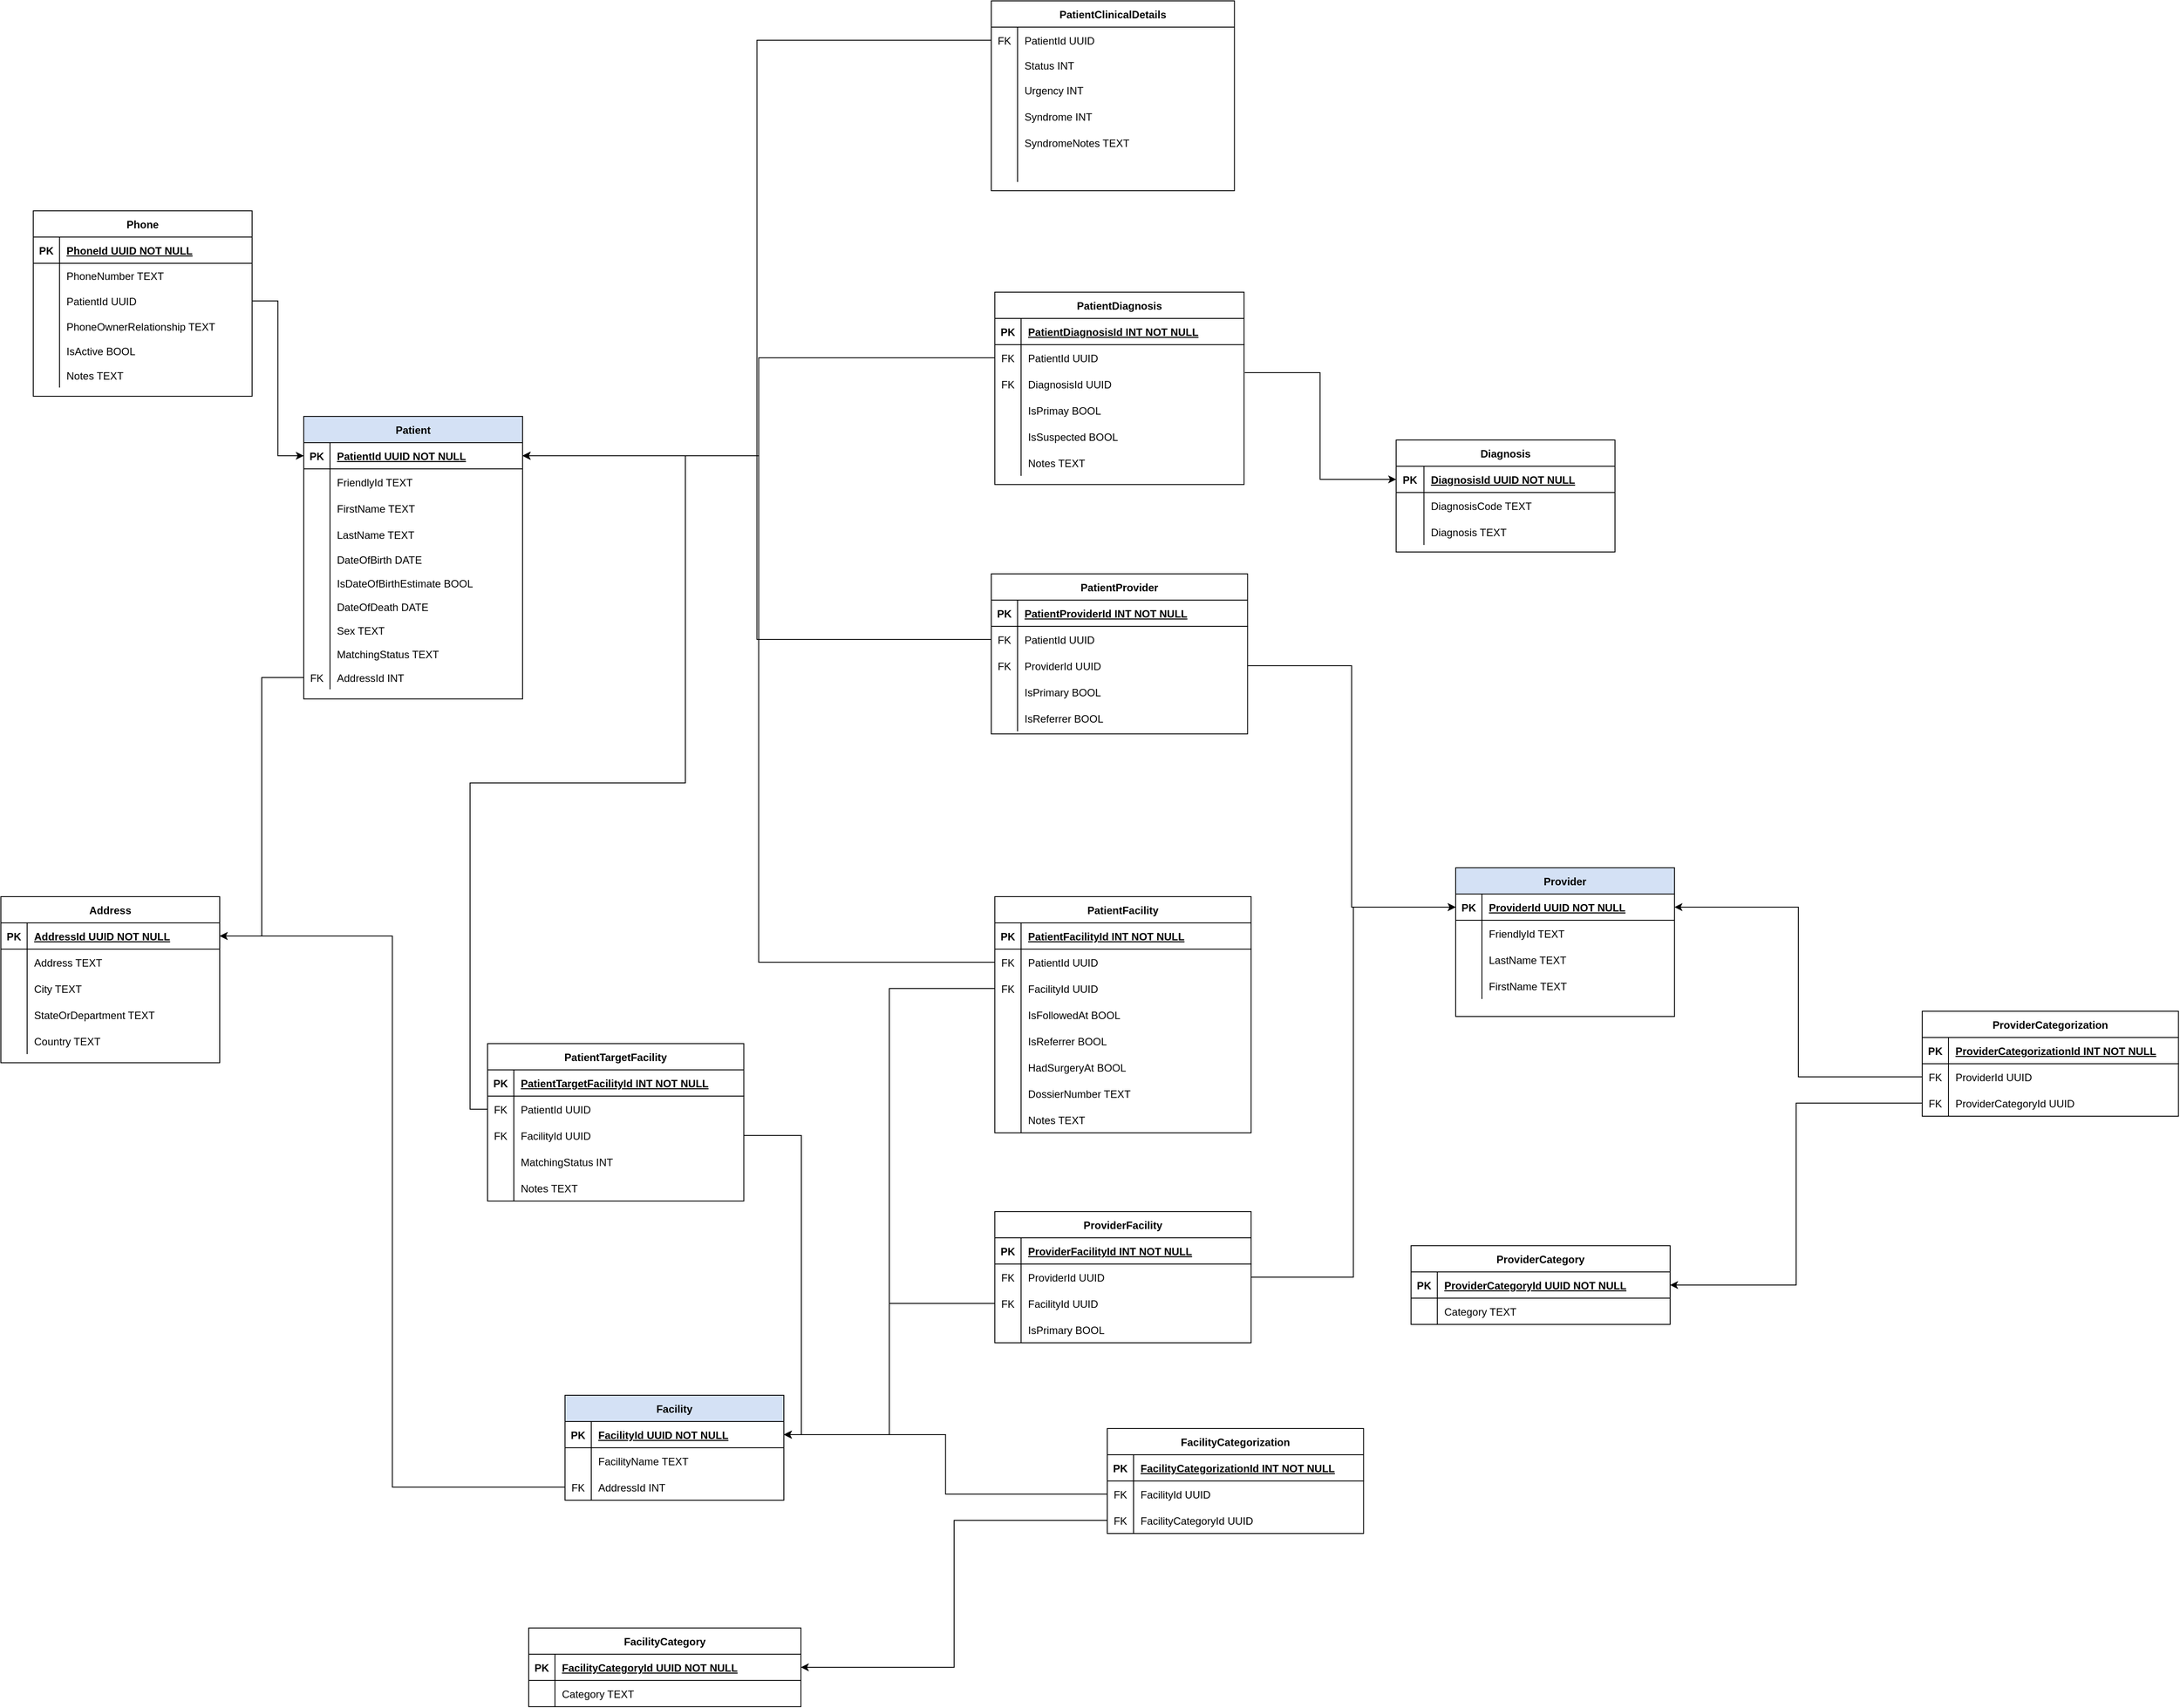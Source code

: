 <mxfile version="13.6.5" type="github">
  <diagram id="R2lEEEUBdFMjLlhIrx00" name="Page-1">
    <mxGraphModel dx="2805" dy="2034" grid="0" gridSize="10" guides="1" tooltips="1" connect="1" arrows="1" fold="1" page="1" pageScale="1" pageWidth="850" pageHeight="1100" math="0" shadow="0" extFonts="Permanent Marker^https://fonts.googleapis.com/css?family=Permanent+Marker">
      <root>
        <mxCell id="0" />
        <mxCell id="1" parent="0" />
        <mxCell id="nQOax5A-HRurF4t93XrJ-93" style="edgeStyle=orthogonalEdgeStyle;rounded=0;orthogonalLoop=1;jettySize=auto;html=1;exitX=0;exitY=0.5;exitDx=0;exitDy=0;" parent="1" source="nQOax5A-HRurF4t93XrJ-86" target="C-vyLk0tnHw3VtMMgP7b-14" edge="1">
          <mxGeometry relative="1" as="geometry" />
        </mxCell>
        <mxCell id="nQOax5A-HRurF4t93XrJ-94" style="edgeStyle=orthogonalEdgeStyle;rounded=0;orthogonalLoop=1;jettySize=auto;html=1;entryX=0;entryY=0.5;entryDx=0;entryDy=0;exitX=1.003;exitY=0.067;exitDx=0;exitDy=0;exitPerimeter=0;" parent="1" source="nQOax5A-HRurF4t93XrJ-89" target="nQOax5A-HRurF4t93XrJ-46" edge="1">
          <mxGeometry relative="1" as="geometry">
            <mxPoint x="461" y="128" as="sourcePoint" />
          </mxGeometry>
        </mxCell>
        <mxCell id="nQOax5A-HRurF4t93XrJ-104" style="edgeStyle=orthogonalEdgeStyle;rounded=0;orthogonalLoop=1;jettySize=auto;html=1;entryX=1;entryY=0.5;entryDx=0;entryDy=0;exitX=0;exitY=0.5;exitDx=0;exitDy=0;" parent="1" source="nQOax5A-HRurF4t93XrJ-42" target="C-vyLk0tnHw3VtMMgP7b-24" edge="1">
          <mxGeometry relative="1" as="geometry">
            <mxPoint x="443" y="902" as="sourcePoint" />
          </mxGeometry>
        </mxCell>
        <mxCell id="nQOax5A-HRurF4t93XrJ-105" style="edgeStyle=orthogonalEdgeStyle;rounded=0;orthogonalLoop=1;jettySize=auto;html=1;exitX=0;exitY=0.5;exitDx=0;exitDy=0;entryX=1;entryY=0.5;entryDx=0;entryDy=0;" parent="1" source="nQOax5A-HRurF4t93XrJ-101" target="nQOax5A-HRurF4t93XrJ-20" edge="1">
          <mxGeometry relative="1" as="geometry" />
        </mxCell>
        <mxCell id="nQOax5A-HRurF4t93XrJ-116" style="edgeStyle=orthogonalEdgeStyle;rounded=0;orthogonalLoop=1;jettySize=auto;html=1;exitX=1;exitY=0.5;exitDx=0;exitDy=0;entryX=0;entryY=0.5;entryDx=0;entryDy=0;" parent="1" source="nQOax5A-HRurF4t93XrJ-113" edge="1" target="C-vyLk0tnHw3VtMMgP7b-14">
          <mxGeometry relative="1" as="geometry">
            <mxPoint x="-39" y="139" as="targetPoint" />
          </mxGeometry>
        </mxCell>
        <mxCell id="nQOax5A-HRurF4t93XrJ-136" style="edgeStyle=orthogonalEdgeStyle;rounded=0;orthogonalLoop=1;jettySize=auto;html=1;exitX=1;exitY=0.5;exitDx=0;exitDy=0;entryX=0;entryY=0.5;entryDx=0;entryDy=0;" parent="1" source="nQOax5A-HRurF4t93XrJ-127" target="C-vyLk0tnHw3VtMMgP7b-3" edge="1">
          <mxGeometry relative="1" as="geometry" />
        </mxCell>
        <mxCell id="nQOax5A-HRurF4t93XrJ-137" style="edgeStyle=orthogonalEdgeStyle;rounded=0;orthogonalLoop=1;jettySize=auto;html=1;exitX=0;exitY=0.5;exitDx=0;exitDy=0;entryX=1;entryY=0.5;entryDx=0;entryDy=0;" parent="1" source="nQOax5A-HRurF4t93XrJ-130" target="C-vyLk0tnHw3VtMMgP7b-24" edge="1">
          <mxGeometry relative="1" as="geometry" />
        </mxCell>
        <mxCell id="nQOax5A-HRurF4t93XrJ-163" style="edgeStyle=orthogonalEdgeStyle;rounded=0;orthogonalLoop=1;jettySize=auto;html=1;entryX=1;entryY=0.5;entryDx=0;entryDy=0;" parent="1" source="nQOax5A-HRurF4t93XrJ-160" target="nQOax5A-HRurF4t93XrJ-139" edge="1">
          <mxGeometry relative="1" as="geometry" />
        </mxCell>
        <mxCell id="nQOax5A-HRurF4t93XrJ-167" style="edgeStyle=orthogonalEdgeStyle;rounded=0;orthogonalLoop=1;jettySize=auto;html=1;exitX=0;exitY=0.5;exitDx=0;exitDy=0;entryX=1;entryY=0.5;entryDx=0;entryDy=0;" parent="1" source="nQOax5A-HRurF4t93XrJ-164" target="nQOax5A-HRurF4t93XrJ-139" edge="1">
          <mxGeometry relative="1" as="geometry">
            <mxPoint x="-61" y="582" as="targetPoint" />
          </mxGeometry>
        </mxCell>
        <mxCell id="nQOax5A-HRurF4t93XrJ-184" style="edgeStyle=orthogonalEdgeStyle;rounded=0;orthogonalLoop=1;jettySize=auto;html=1;exitX=1;exitY=0.5;exitDx=0;exitDy=0;entryX=0;entryY=0.5;entryDx=0;entryDy=0;" parent="1" source="nQOax5A-HRurF4t93XrJ-175" target="C-vyLk0tnHw3VtMMgP7b-3" edge="1">
          <mxGeometry relative="1" as="geometry" />
        </mxCell>
        <mxCell id="nQOax5A-HRurF4t93XrJ-185" style="edgeStyle=orthogonalEdgeStyle;rounded=0;orthogonalLoop=1;jettySize=auto;html=1;exitX=0;exitY=0.5;exitDx=0;exitDy=0;entryX=1;entryY=0.5;entryDx=0;entryDy=0;" parent="1" source="nQOax5A-HRurF4t93XrJ-172" target="C-vyLk0tnHw3VtMMgP7b-14" edge="1">
          <mxGeometry relative="1" as="geometry" />
        </mxCell>
        <mxCell id="nQOax5A-HRurF4t93XrJ-215" style="edgeStyle=orthogonalEdgeStyle;rounded=0;orthogonalLoop=1;jettySize=auto;html=1;exitX=0;exitY=0.5;exitDx=0;exitDy=0;" parent="1" source="nQOax5A-HRurF4t93XrJ-209" target="nQOax5A-HRurF4t93XrJ-196" edge="1">
          <mxGeometry relative="1" as="geometry" />
        </mxCell>
        <mxCell id="nQOax5A-HRurF4t93XrJ-216" style="edgeStyle=orthogonalEdgeStyle;rounded=0;orthogonalLoop=1;jettySize=auto;html=1;exitX=0;exitY=0.5;exitDx=0;exitDy=0;entryX=1;entryY=0.5;entryDx=0;entryDy=0;" parent="1" source="nQOax5A-HRurF4t93XrJ-206" target="C-vyLk0tnHw3VtMMgP7b-3" edge="1">
          <mxGeometry relative="1" as="geometry" />
        </mxCell>
        <mxCell id="N61kH8JdjFAUysuByZ_G-17" style="edgeStyle=orthogonalEdgeStyle;rounded=0;orthogonalLoop=1;jettySize=auto;html=1;entryX=1;entryY=0.5;entryDx=0;entryDy=0;" edge="1" parent="1" source="N61kH8JdjFAUysuByZ_G-5" target="C-vyLk0tnHw3VtMMgP7b-14">
          <mxGeometry relative="1" as="geometry" />
        </mxCell>
        <mxCell id="N61kH8JdjFAUysuByZ_G-72" style="edgeStyle=orthogonalEdgeStyle;rounded=0;orthogonalLoop=1;jettySize=auto;html=1;exitX=0;exitY=0.5;exitDx=0;exitDy=0;entryX=1;entryY=0.5;entryDx=0;entryDy=0;" edge="1" parent="1" source="N61kH8JdjFAUysuByZ_G-56" target="C-vyLk0tnHw3VtMMgP7b-14">
          <mxGeometry relative="1" as="geometry" />
        </mxCell>
        <mxCell id="nQOax5A-HRurF4t93XrJ-82" value="PatientDiagnosis" style="shape=table;startSize=30;container=1;collapsible=1;childLayout=tableLayout;fixedRows=1;rowLines=0;fontStyle=1;align=center;resizeLast=1;" parent="1" vertex="1">
          <mxGeometry x="552.52" y="-157.0" width="284.706" height="219.917" as="geometry" />
        </mxCell>
        <mxCell id="nQOax5A-HRurF4t93XrJ-83" value="" style="shape=partialRectangle;collapsible=0;dropTarget=0;pointerEvents=0;fillColor=none;points=[[0,0.5],[1,0.5]];portConstraint=eastwest;top=0;left=0;right=0;bottom=1;" parent="nQOax5A-HRurF4t93XrJ-82" vertex="1">
          <mxGeometry y="30" width="284.706" height="30" as="geometry" />
        </mxCell>
        <mxCell id="nQOax5A-HRurF4t93XrJ-84" value="PK" style="shape=partialRectangle;overflow=hidden;connectable=0;fillColor=none;top=0;left=0;bottom=0;right=0;fontStyle=1;" parent="nQOax5A-HRurF4t93XrJ-83" vertex="1">
          <mxGeometry width="30" height="30" as="geometry" />
        </mxCell>
        <mxCell id="nQOax5A-HRurF4t93XrJ-85" value="PatientDiagnosisId INT NOT NULL" style="shape=partialRectangle;overflow=hidden;connectable=0;fillColor=none;top=0;left=0;bottom=0;right=0;align=left;spacingLeft=6;fontStyle=5;" parent="nQOax5A-HRurF4t93XrJ-83" vertex="1">
          <mxGeometry x="30" width="254.706" height="30" as="geometry" />
        </mxCell>
        <mxCell id="nQOax5A-HRurF4t93XrJ-86" value="" style="shape=partialRectangle;collapsible=0;dropTarget=0;pointerEvents=0;fillColor=none;points=[[0,0.5],[1,0.5]];portConstraint=eastwest;top=0;left=0;right=0;bottom=0;" parent="nQOax5A-HRurF4t93XrJ-82" vertex="1">
          <mxGeometry y="60" width="284.706" height="30" as="geometry" />
        </mxCell>
        <mxCell id="nQOax5A-HRurF4t93XrJ-87" value="FK" style="shape=partialRectangle;overflow=hidden;connectable=0;fillColor=none;top=0;left=0;bottom=0;right=0;" parent="nQOax5A-HRurF4t93XrJ-86" vertex="1">
          <mxGeometry width="30" height="30" as="geometry" />
        </mxCell>
        <mxCell id="nQOax5A-HRurF4t93XrJ-88" value="PatientId UUID" style="shape=partialRectangle;overflow=hidden;connectable=0;fillColor=none;top=0;left=0;bottom=0;right=0;align=left;spacingLeft=6;" parent="nQOax5A-HRurF4t93XrJ-86" vertex="1">
          <mxGeometry x="30" width="254.706" height="30" as="geometry" />
        </mxCell>
        <mxCell id="nQOax5A-HRurF4t93XrJ-89" value="" style="shape=partialRectangle;collapsible=0;dropTarget=0;pointerEvents=0;fillColor=none;points=[[0,0.5],[1,0.5]];portConstraint=eastwest;top=0;left=0;right=0;bottom=0;" parent="nQOax5A-HRurF4t93XrJ-82" vertex="1">
          <mxGeometry y="90" width="284.706" height="30" as="geometry" />
        </mxCell>
        <mxCell id="nQOax5A-HRurF4t93XrJ-90" value="FK" style="shape=partialRectangle;overflow=hidden;connectable=0;fillColor=none;top=0;left=0;bottom=0;right=0;" parent="nQOax5A-HRurF4t93XrJ-89" vertex="1">
          <mxGeometry width="30" height="30" as="geometry" />
        </mxCell>
        <mxCell id="nQOax5A-HRurF4t93XrJ-91" value="DiagnosisId UUID" style="shape=partialRectangle;overflow=hidden;connectable=0;fillColor=none;top=0;left=0;bottom=0;right=0;align=left;spacingLeft=6;" parent="nQOax5A-HRurF4t93XrJ-89" vertex="1">
          <mxGeometry x="30" width="254.706" height="30" as="geometry" />
        </mxCell>
        <mxCell id="nQOax5A-HRurF4t93XrJ-95" value="" style="shape=partialRectangle;collapsible=0;dropTarget=0;pointerEvents=0;fillColor=none;points=[[0,0.5],[1,0.5]];portConstraint=eastwest;top=0;left=0;right=0;bottom=0;" parent="nQOax5A-HRurF4t93XrJ-82" vertex="1">
          <mxGeometry y="120" width="284.706" height="30" as="geometry" />
        </mxCell>
        <mxCell id="nQOax5A-HRurF4t93XrJ-96" value="" style="shape=partialRectangle;overflow=hidden;connectable=0;fillColor=none;top=0;left=0;bottom=0;right=0;" parent="nQOax5A-HRurF4t93XrJ-95" vertex="1">
          <mxGeometry width="30" height="30" as="geometry" />
        </mxCell>
        <mxCell id="nQOax5A-HRurF4t93XrJ-97" value="IsPrimay BOOL" style="shape=partialRectangle;overflow=hidden;connectable=0;fillColor=none;top=0;left=0;bottom=0;right=0;align=left;spacingLeft=6;" parent="nQOax5A-HRurF4t93XrJ-95" vertex="1">
          <mxGeometry x="30" width="254.706" height="30" as="geometry" />
        </mxCell>
        <mxCell id="N61kH8JdjFAUysuByZ_G-21" value="" style="shape=partialRectangle;collapsible=0;dropTarget=0;pointerEvents=0;fillColor=none;points=[[0,0.5],[1,0.5]];portConstraint=eastwest;top=0;left=0;right=0;bottom=0;" vertex="1" parent="nQOax5A-HRurF4t93XrJ-82">
          <mxGeometry y="150" width="284.706" height="30" as="geometry" />
        </mxCell>
        <mxCell id="N61kH8JdjFAUysuByZ_G-22" value="" style="shape=partialRectangle;overflow=hidden;connectable=0;fillColor=none;top=0;left=0;bottom=0;right=0;" vertex="1" parent="N61kH8JdjFAUysuByZ_G-21">
          <mxGeometry width="30" height="30" as="geometry" />
        </mxCell>
        <mxCell id="N61kH8JdjFAUysuByZ_G-23" value="IsSuspected BOOL" style="shape=partialRectangle;overflow=hidden;connectable=0;fillColor=none;top=0;left=0;bottom=0;right=0;align=left;spacingLeft=6;" vertex="1" parent="N61kH8JdjFAUysuByZ_G-21">
          <mxGeometry x="30" width="254.706" height="30" as="geometry" />
        </mxCell>
        <mxCell id="nQOax5A-HRurF4t93XrJ-98" value="" style="shape=partialRectangle;collapsible=0;dropTarget=0;pointerEvents=0;fillColor=none;points=[[0,0.5],[1,0.5]];portConstraint=eastwest;top=0;left=0;right=0;bottom=0;" parent="nQOax5A-HRurF4t93XrJ-82" vertex="1">
          <mxGeometry y="180" width="284.706" height="30" as="geometry" />
        </mxCell>
        <mxCell id="nQOax5A-HRurF4t93XrJ-99" value="" style="shape=partialRectangle;overflow=hidden;connectable=0;fillColor=none;top=0;left=0;bottom=0;right=0;" parent="nQOax5A-HRurF4t93XrJ-98" vertex="1">
          <mxGeometry width="30" height="30" as="geometry" />
        </mxCell>
        <mxCell id="nQOax5A-HRurF4t93XrJ-100" value="Notes TEXT" style="shape=partialRectangle;overflow=hidden;connectable=0;fillColor=none;top=0;left=0;bottom=0;right=0;align=left;spacingLeft=6;" parent="nQOax5A-HRurF4t93XrJ-98" vertex="1">
          <mxGeometry x="30" width="254.706" height="30" as="geometry" />
        </mxCell>
        <mxCell id="nQOax5A-HRurF4t93XrJ-138" value="Address" style="shape=table;startSize=30;container=1;collapsible=1;childLayout=tableLayout;fixedRows=1;rowLines=0;fontStyle=1;align=center;resizeLast=1;" parent="1" vertex="1">
          <mxGeometry x="-583" y="534" width="250" height="189.917" as="geometry" />
        </mxCell>
        <mxCell id="nQOax5A-HRurF4t93XrJ-139" value="" style="shape=partialRectangle;collapsible=0;dropTarget=0;pointerEvents=0;fillColor=none;points=[[0,0.5],[1,0.5]];portConstraint=eastwest;top=0;left=0;right=0;bottom=1;" parent="nQOax5A-HRurF4t93XrJ-138" vertex="1">
          <mxGeometry y="30" width="250" height="30" as="geometry" />
        </mxCell>
        <mxCell id="nQOax5A-HRurF4t93XrJ-140" value="PK" style="shape=partialRectangle;overflow=hidden;connectable=0;fillColor=none;top=0;left=0;bottom=0;right=0;fontStyle=1;" parent="nQOax5A-HRurF4t93XrJ-139" vertex="1">
          <mxGeometry width="30" height="30" as="geometry" />
        </mxCell>
        <mxCell id="nQOax5A-HRurF4t93XrJ-141" value="AddressId UUID NOT NULL" style="shape=partialRectangle;overflow=hidden;connectable=0;fillColor=none;top=0;left=0;bottom=0;right=0;align=left;spacingLeft=6;fontStyle=5;" parent="nQOax5A-HRurF4t93XrJ-139" vertex="1">
          <mxGeometry x="30" width="220" height="30" as="geometry" />
        </mxCell>
        <mxCell id="nQOax5A-HRurF4t93XrJ-145" value="" style="shape=partialRectangle;collapsible=0;dropTarget=0;pointerEvents=0;fillColor=none;points=[[0,0.5],[1,0.5]];portConstraint=eastwest;top=0;left=0;right=0;bottom=0;" parent="nQOax5A-HRurF4t93XrJ-138" vertex="1">
          <mxGeometry y="60" width="250" height="30" as="geometry" />
        </mxCell>
        <mxCell id="nQOax5A-HRurF4t93XrJ-146" value="" style="shape=partialRectangle;overflow=hidden;connectable=0;fillColor=none;top=0;left=0;bottom=0;right=0;" parent="nQOax5A-HRurF4t93XrJ-145" vertex="1">
          <mxGeometry width="30" height="30" as="geometry" />
        </mxCell>
        <mxCell id="nQOax5A-HRurF4t93XrJ-147" value="Address TEXT" style="shape=partialRectangle;overflow=hidden;connectable=0;fillColor=none;top=0;left=0;bottom=0;right=0;align=left;spacingLeft=6;" parent="nQOax5A-HRurF4t93XrJ-145" vertex="1">
          <mxGeometry x="30" width="220" height="30" as="geometry" />
        </mxCell>
        <mxCell id="nQOax5A-HRurF4t93XrJ-148" value="" style="shape=partialRectangle;collapsible=0;dropTarget=0;pointerEvents=0;fillColor=none;points=[[0,0.5],[1,0.5]];portConstraint=eastwest;top=0;left=0;right=0;bottom=0;" parent="nQOax5A-HRurF4t93XrJ-138" vertex="1">
          <mxGeometry y="90" width="250" height="30" as="geometry" />
        </mxCell>
        <mxCell id="nQOax5A-HRurF4t93XrJ-149" value="" style="shape=partialRectangle;overflow=hidden;connectable=0;fillColor=none;top=0;left=0;bottom=0;right=0;" parent="nQOax5A-HRurF4t93XrJ-148" vertex="1">
          <mxGeometry width="30" height="30" as="geometry" />
        </mxCell>
        <mxCell id="nQOax5A-HRurF4t93XrJ-150" value="City TEXT" style="shape=partialRectangle;overflow=hidden;connectable=0;fillColor=none;top=0;left=0;bottom=0;right=0;align=left;spacingLeft=6;" parent="nQOax5A-HRurF4t93XrJ-148" vertex="1">
          <mxGeometry x="30" width="220" height="30" as="geometry" />
        </mxCell>
        <mxCell id="nQOax5A-HRurF4t93XrJ-151" value="" style="shape=partialRectangle;collapsible=0;dropTarget=0;pointerEvents=0;fillColor=none;points=[[0,0.5],[1,0.5]];portConstraint=eastwest;top=0;left=0;right=0;bottom=0;" parent="nQOax5A-HRurF4t93XrJ-138" vertex="1">
          <mxGeometry y="120" width="250" height="30" as="geometry" />
        </mxCell>
        <mxCell id="nQOax5A-HRurF4t93XrJ-152" value="" style="shape=partialRectangle;overflow=hidden;connectable=0;fillColor=none;top=0;left=0;bottom=0;right=0;" parent="nQOax5A-HRurF4t93XrJ-151" vertex="1">
          <mxGeometry width="30" height="30" as="geometry" />
        </mxCell>
        <mxCell id="nQOax5A-HRurF4t93XrJ-153" value="StateOrDepartment TEXT" style="shape=partialRectangle;overflow=hidden;connectable=0;fillColor=none;top=0;left=0;bottom=0;right=0;align=left;spacingLeft=6;" parent="nQOax5A-HRurF4t93XrJ-151" vertex="1">
          <mxGeometry x="30" width="220" height="30" as="geometry" />
        </mxCell>
        <mxCell id="nQOax5A-HRurF4t93XrJ-154" value="" style="shape=partialRectangle;collapsible=0;dropTarget=0;pointerEvents=0;fillColor=none;points=[[0,0.5],[1,0.5]];portConstraint=eastwest;top=0;left=0;right=0;bottom=0;" parent="nQOax5A-HRurF4t93XrJ-138" vertex="1">
          <mxGeometry y="150" width="250" height="30" as="geometry" />
        </mxCell>
        <mxCell id="nQOax5A-HRurF4t93XrJ-155" value="" style="shape=partialRectangle;overflow=hidden;connectable=0;fillColor=none;top=0;left=0;bottom=0;right=0;" parent="nQOax5A-HRurF4t93XrJ-154" vertex="1">
          <mxGeometry width="30" height="30" as="geometry" />
        </mxCell>
        <mxCell id="nQOax5A-HRurF4t93XrJ-156" value="Country TEXT" style="shape=partialRectangle;overflow=hidden;connectable=0;fillColor=none;top=0;left=0;bottom=0;right=0;align=left;spacingLeft=6;" parent="nQOax5A-HRurF4t93XrJ-154" vertex="1">
          <mxGeometry x="30" width="220" height="30" as="geometry" />
        </mxCell>
        <mxCell id="nQOax5A-HRurF4t93XrJ-45" value="Diagnosis" style="shape=table;startSize=30;container=1;collapsible=1;childLayout=tableLayout;fixedRows=1;rowLines=0;fontStyle=1;align=center;resizeLast=1;" parent="1" vertex="1">
          <mxGeometry x="1011" y="12" width="250" height="128" as="geometry" />
        </mxCell>
        <mxCell id="nQOax5A-HRurF4t93XrJ-46" value="" style="shape=partialRectangle;collapsible=0;dropTarget=0;pointerEvents=0;fillColor=none;points=[[0,0.5],[1,0.5]];portConstraint=eastwest;top=0;left=0;right=0;bottom=1;" parent="nQOax5A-HRurF4t93XrJ-45" vertex="1">
          <mxGeometry y="30" width="250" height="30" as="geometry" />
        </mxCell>
        <mxCell id="nQOax5A-HRurF4t93XrJ-47" value="PK" style="shape=partialRectangle;overflow=hidden;connectable=0;fillColor=none;top=0;left=0;bottom=0;right=0;fontStyle=1;" parent="nQOax5A-HRurF4t93XrJ-46" vertex="1">
          <mxGeometry width="31.75" height="30" as="geometry" />
        </mxCell>
        <mxCell id="nQOax5A-HRurF4t93XrJ-48" value="DiagnosisId UUID NOT NULL" style="shape=partialRectangle;overflow=hidden;connectable=0;fillColor=none;top=0;left=0;bottom=0;right=0;align=left;spacingLeft=6;fontStyle=5;" parent="nQOax5A-HRurF4t93XrJ-46" vertex="1">
          <mxGeometry x="31.75" width="218.25" height="30" as="geometry" />
        </mxCell>
        <mxCell id="nQOax5A-HRurF4t93XrJ-189" value="" style="shape=partialRectangle;collapsible=0;dropTarget=0;pointerEvents=0;fillColor=none;points=[[0,0.5],[1,0.5]];portConstraint=eastwest;top=0;left=0;right=0;bottom=0;" parent="nQOax5A-HRurF4t93XrJ-45" vertex="1">
          <mxGeometry y="60" width="250" height="30" as="geometry" />
        </mxCell>
        <mxCell id="nQOax5A-HRurF4t93XrJ-190" value="" style="shape=partialRectangle;overflow=hidden;connectable=0;fillColor=none;top=0;left=0;bottom=0;right=0;" parent="nQOax5A-HRurF4t93XrJ-189" vertex="1">
          <mxGeometry width="31.75" height="30" as="geometry" />
        </mxCell>
        <mxCell id="nQOax5A-HRurF4t93XrJ-191" value="DiagnosisCode TEXT" style="shape=partialRectangle;overflow=hidden;connectable=0;fillColor=none;top=0;left=0;bottom=0;right=0;align=left;spacingLeft=6;" parent="nQOax5A-HRurF4t93XrJ-189" vertex="1">
          <mxGeometry x="31.75" width="218.25" height="30" as="geometry" />
        </mxCell>
        <mxCell id="N61kH8JdjFAUysuByZ_G-24" value="" style="shape=partialRectangle;collapsible=0;dropTarget=0;pointerEvents=0;fillColor=none;points=[[0,0.5],[1,0.5]];portConstraint=eastwest;top=0;left=0;right=0;bottom=0;" vertex="1" parent="nQOax5A-HRurF4t93XrJ-45">
          <mxGeometry y="90" width="250" height="30" as="geometry" />
        </mxCell>
        <mxCell id="N61kH8JdjFAUysuByZ_G-25" value="" style="shape=partialRectangle;overflow=hidden;connectable=0;fillColor=none;top=0;left=0;bottom=0;right=0;" vertex="1" parent="N61kH8JdjFAUysuByZ_G-24">
          <mxGeometry width="31.75" height="30" as="geometry" />
        </mxCell>
        <mxCell id="N61kH8JdjFAUysuByZ_G-26" value="Diagnosis TEXT" style="shape=partialRectangle;overflow=hidden;connectable=0;fillColor=none;top=0;left=0;bottom=0;right=0;align=left;spacingLeft=6;" vertex="1" parent="N61kH8JdjFAUysuByZ_G-24">
          <mxGeometry x="31.75" width="218.25" height="30" as="geometry" />
        </mxCell>
        <mxCell id="N61kH8JdjFAUysuByZ_G-82" style="edgeStyle=orthogonalEdgeStyle;rounded=0;orthogonalLoop=1;jettySize=auto;html=1;exitX=0;exitY=0.5;exitDx=0;exitDy=0;entryX=1;entryY=0.5;entryDx=0;entryDy=0;" edge="1" parent="1" source="N61kH8JdjFAUysuByZ_G-59" target="C-vyLk0tnHw3VtMMgP7b-24">
          <mxGeometry relative="1" as="geometry" />
        </mxCell>
        <mxCell id="C-vyLk0tnHw3VtMMgP7b-23" value="Facility" style="shape=table;startSize=30;container=1;collapsible=1;childLayout=tableLayout;fixedRows=1;rowLines=0;fontStyle=1;align=center;resizeLast=1;fillColor=#D4E1F5;" parent="1" vertex="1">
          <mxGeometry x="61.5" y="1104" width="250" height="120" as="geometry" />
        </mxCell>
        <mxCell id="C-vyLk0tnHw3VtMMgP7b-24" value="" style="shape=partialRectangle;collapsible=0;dropTarget=0;pointerEvents=0;fillColor=none;points=[[0,0.5],[1,0.5]];portConstraint=eastwest;top=0;left=0;right=0;bottom=1;" parent="C-vyLk0tnHw3VtMMgP7b-23" vertex="1">
          <mxGeometry y="30" width="250" height="30" as="geometry" />
        </mxCell>
        <mxCell id="C-vyLk0tnHw3VtMMgP7b-25" value="PK" style="shape=partialRectangle;overflow=hidden;connectable=0;fillColor=none;top=0;left=0;bottom=0;right=0;fontStyle=1;" parent="C-vyLk0tnHw3VtMMgP7b-24" vertex="1">
          <mxGeometry width="30" height="30" as="geometry" />
        </mxCell>
        <mxCell id="C-vyLk0tnHw3VtMMgP7b-26" value="FacilityId UUID NOT NULL " style="shape=partialRectangle;overflow=hidden;connectable=0;fillColor=none;top=0;left=0;bottom=0;right=0;align=left;spacingLeft=6;fontStyle=5;" parent="C-vyLk0tnHw3VtMMgP7b-24" vertex="1">
          <mxGeometry x="30" width="220" height="30" as="geometry" />
        </mxCell>
        <mxCell id="nQOax5A-HRurF4t93XrJ-186" value="" style="shape=partialRectangle;collapsible=0;dropTarget=0;pointerEvents=0;fillColor=none;points=[[0,0.5],[1,0.5]];portConstraint=eastwest;top=0;left=0;right=0;bottom=0;" parent="C-vyLk0tnHw3VtMMgP7b-23" vertex="1">
          <mxGeometry y="60" width="250" height="30" as="geometry" />
        </mxCell>
        <mxCell id="nQOax5A-HRurF4t93XrJ-187" value="" style="shape=partialRectangle;overflow=hidden;connectable=0;fillColor=none;top=0;left=0;bottom=0;right=0;" parent="nQOax5A-HRurF4t93XrJ-186" vertex="1">
          <mxGeometry width="30" height="30" as="geometry" />
        </mxCell>
        <mxCell id="nQOax5A-HRurF4t93XrJ-188" value="FacilityName TEXT" style="shape=partialRectangle;overflow=hidden;connectable=0;fillColor=none;top=0;left=0;bottom=0;right=0;align=left;spacingLeft=6;" parent="nQOax5A-HRurF4t93XrJ-186" vertex="1">
          <mxGeometry x="30" width="220" height="30" as="geometry" />
        </mxCell>
        <mxCell id="nQOax5A-HRurF4t93XrJ-164" value="" style="shape=partialRectangle;collapsible=0;dropTarget=0;pointerEvents=0;fillColor=none;points=[[0,0.5],[1,0.5]];portConstraint=eastwest;top=0;left=0;right=0;bottom=0;" parent="C-vyLk0tnHw3VtMMgP7b-23" vertex="1">
          <mxGeometry y="90" width="250" height="30" as="geometry" />
        </mxCell>
        <mxCell id="nQOax5A-HRurF4t93XrJ-165" value="FK" style="shape=partialRectangle;overflow=hidden;connectable=0;fillColor=none;top=0;left=0;bottom=0;right=0;" parent="nQOax5A-HRurF4t93XrJ-164" vertex="1">
          <mxGeometry width="30" height="30" as="geometry" />
        </mxCell>
        <mxCell id="nQOax5A-HRurF4t93XrJ-166" value="AddressId INT" style="shape=partialRectangle;overflow=hidden;connectable=0;fillColor=none;top=0;left=0;bottom=0;right=0;align=left;spacingLeft=6;" parent="nQOax5A-HRurF4t93XrJ-164" vertex="1">
          <mxGeometry x="30" width="220" height="30" as="geometry" />
        </mxCell>
        <mxCell id="C-vyLk0tnHw3VtMMgP7b-13" value="Patient" style="shape=table;startSize=30;container=1;collapsible=1;childLayout=tableLayout;fixedRows=1;rowLines=0;fontStyle=1;align=center;resizeLast=1;fillColor=#D4E1F5;" parent="1" vertex="1">
          <mxGeometry x="-237" y="-15" width="250" height="323" as="geometry" />
        </mxCell>
        <mxCell id="C-vyLk0tnHw3VtMMgP7b-14" value="" style="shape=partialRectangle;collapsible=0;dropTarget=0;pointerEvents=0;fillColor=none;points=[[0,0.5],[1,0.5]];portConstraint=eastwest;top=0;left=0;right=0;bottom=1;" parent="C-vyLk0tnHw3VtMMgP7b-13" vertex="1">
          <mxGeometry y="30" width="250" height="30" as="geometry" />
        </mxCell>
        <mxCell id="C-vyLk0tnHw3VtMMgP7b-15" value="PK" style="shape=partialRectangle;overflow=hidden;connectable=0;fillColor=none;top=0;left=0;bottom=0;right=0;fontStyle=1;" parent="C-vyLk0tnHw3VtMMgP7b-14" vertex="1">
          <mxGeometry width="30" height="30" as="geometry" />
        </mxCell>
        <mxCell id="C-vyLk0tnHw3VtMMgP7b-16" value="PatientId UUID NOT NULL " style="shape=partialRectangle;overflow=hidden;connectable=0;fillColor=none;top=0;left=0;bottom=0;right=0;align=left;spacingLeft=6;fontStyle=5;" parent="C-vyLk0tnHw3VtMMgP7b-14" vertex="1">
          <mxGeometry x="30" width="220" height="30" as="geometry" />
        </mxCell>
        <mxCell id="N61kH8JdjFAUysuByZ_G-18" value="" style="shape=partialRectangle;collapsible=0;dropTarget=0;pointerEvents=0;fillColor=none;points=[[0,0.5],[1,0.5]];portConstraint=eastwest;top=0;left=0;right=0;bottom=0;" vertex="1" parent="C-vyLk0tnHw3VtMMgP7b-13">
          <mxGeometry y="60" width="250" height="30" as="geometry" />
        </mxCell>
        <mxCell id="N61kH8JdjFAUysuByZ_G-19" value="" style="shape=partialRectangle;overflow=hidden;connectable=0;fillColor=none;top=0;left=0;bottom=0;right=0;" vertex="1" parent="N61kH8JdjFAUysuByZ_G-18">
          <mxGeometry width="30" height="30" as="geometry" />
        </mxCell>
        <mxCell id="N61kH8JdjFAUysuByZ_G-20" value="FriendlyId TEXT" style="shape=partialRectangle;overflow=hidden;connectable=0;fillColor=none;top=0;left=0;bottom=0;right=0;align=left;spacingLeft=6;" vertex="1" parent="N61kH8JdjFAUysuByZ_G-18">
          <mxGeometry x="30" width="220" height="30" as="geometry" />
        </mxCell>
        <mxCell id="C-vyLk0tnHw3VtMMgP7b-20" value="" style="shape=partialRectangle;collapsible=0;dropTarget=0;pointerEvents=0;fillColor=none;points=[[0,0.5],[1,0.5]];portConstraint=eastwest;top=0;left=0;right=0;bottom=0;" parent="C-vyLk0tnHw3VtMMgP7b-13" vertex="1">
          <mxGeometry y="90" width="250" height="30" as="geometry" />
        </mxCell>
        <mxCell id="C-vyLk0tnHw3VtMMgP7b-21" value="" style="shape=partialRectangle;overflow=hidden;connectable=0;fillColor=none;top=0;left=0;bottom=0;right=0;" parent="C-vyLk0tnHw3VtMMgP7b-20" vertex="1">
          <mxGeometry width="30" height="30" as="geometry" />
        </mxCell>
        <mxCell id="C-vyLk0tnHw3VtMMgP7b-22" value="FirstName TEXT" style="shape=partialRectangle;overflow=hidden;connectable=0;fillColor=none;top=0;left=0;bottom=0;right=0;align=left;spacingLeft=6;" parent="C-vyLk0tnHw3VtMMgP7b-20" vertex="1">
          <mxGeometry x="30" width="220" height="30" as="geometry" />
        </mxCell>
        <mxCell id="56dXUHVtUOL2lObvevo--10" value="" style="shape=partialRectangle;collapsible=0;dropTarget=0;pointerEvents=0;fillColor=none;points=[[0,0.5],[1,0.5]];portConstraint=eastwest;top=0;left=0;right=0;bottom=0;" parent="C-vyLk0tnHw3VtMMgP7b-13" vertex="1">
          <mxGeometry y="120" width="250" height="30" as="geometry" />
        </mxCell>
        <mxCell id="56dXUHVtUOL2lObvevo--11" value="" style="shape=partialRectangle;overflow=hidden;connectable=0;fillColor=none;top=0;left=0;bottom=0;right=0;" parent="56dXUHVtUOL2lObvevo--10" vertex="1">
          <mxGeometry width="30" height="30" as="geometry" />
        </mxCell>
        <mxCell id="56dXUHVtUOL2lObvevo--12" value="LastName TEXT" style="shape=partialRectangle;overflow=hidden;connectable=0;fillColor=none;top=0;left=0;bottom=0;right=0;align=left;spacingLeft=6;" parent="56dXUHVtUOL2lObvevo--10" vertex="1">
          <mxGeometry x="30" width="220" height="30" as="geometry" />
        </mxCell>
        <mxCell id="56dXUHVtUOL2lObvevo--13" value="" style="shape=partialRectangle;collapsible=0;dropTarget=0;pointerEvents=0;fillColor=none;points=[[0,0.5],[1,0.5]];portConstraint=eastwest;top=0;left=0;right=0;bottom=0;" parent="C-vyLk0tnHw3VtMMgP7b-13" vertex="1">
          <mxGeometry y="150" width="250" height="27" as="geometry" />
        </mxCell>
        <mxCell id="56dXUHVtUOL2lObvevo--14" value="" style="shape=partialRectangle;overflow=hidden;connectable=0;fillColor=none;top=0;left=0;bottom=0;right=0;" parent="56dXUHVtUOL2lObvevo--13" vertex="1">
          <mxGeometry width="30" height="27" as="geometry" />
        </mxCell>
        <mxCell id="56dXUHVtUOL2lObvevo--15" value="DateOfBirth DATE" style="shape=partialRectangle;overflow=hidden;connectable=0;fillColor=none;top=0;left=0;bottom=0;right=0;align=left;spacingLeft=6;" parent="56dXUHVtUOL2lObvevo--13" vertex="1">
          <mxGeometry x="30" width="220" height="27" as="geometry" />
        </mxCell>
        <mxCell id="N61kH8JdjFAUysuByZ_G-14" value="" style="shape=partialRectangle;collapsible=0;dropTarget=0;pointerEvents=0;fillColor=none;points=[[0,0.5],[1,0.5]];portConstraint=eastwest;top=0;left=0;right=0;bottom=0;" vertex="1" parent="C-vyLk0tnHw3VtMMgP7b-13">
          <mxGeometry y="177" width="250" height="27" as="geometry" />
        </mxCell>
        <mxCell id="N61kH8JdjFAUysuByZ_G-15" value="" style="shape=partialRectangle;overflow=hidden;connectable=0;fillColor=none;top=0;left=0;bottom=0;right=0;" vertex="1" parent="N61kH8JdjFAUysuByZ_G-14">
          <mxGeometry width="30" height="27" as="geometry" />
        </mxCell>
        <mxCell id="N61kH8JdjFAUysuByZ_G-16" value="IsDateOfBirthEstimate BOOL" style="shape=partialRectangle;overflow=hidden;connectable=0;fillColor=none;top=0;left=0;bottom=0;right=0;align=left;spacingLeft=6;" vertex="1" parent="N61kH8JdjFAUysuByZ_G-14">
          <mxGeometry x="30" width="220" height="27" as="geometry" />
        </mxCell>
        <mxCell id="N61kH8JdjFAUysuByZ_G-33" value="" style="shape=partialRectangle;collapsible=0;dropTarget=0;pointerEvents=0;fillColor=none;points=[[0,0.5],[1,0.5]];portConstraint=eastwest;top=0;left=0;right=0;bottom=0;" vertex="1" parent="C-vyLk0tnHw3VtMMgP7b-13">
          <mxGeometry y="204" width="250" height="27" as="geometry" />
        </mxCell>
        <mxCell id="N61kH8JdjFAUysuByZ_G-34" value="" style="shape=partialRectangle;overflow=hidden;connectable=0;fillColor=none;top=0;left=0;bottom=0;right=0;" vertex="1" parent="N61kH8JdjFAUysuByZ_G-33">
          <mxGeometry width="30" height="27" as="geometry" />
        </mxCell>
        <mxCell id="N61kH8JdjFAUysuByZ_G-35" value="DateOfDeath DATE" style="shape=partialRectangle;overflow=hidden;connectable=0;fillColor=none;top=0;left=0;bottom=0;right=0;align=left;spacingLeft=6;" vertex="1" parent="N61kH8JdjFAUysuByZ_G-33">
          <mxGeometry x="30" width="220" height="27" as="geometry" />
        </mxCell>
        <mxCell id="nQOax5A-HRurF4t93XrJ-1" value="" style="shape=partialRectangle;collapsible=0;dropTarget=0;pointerEvents=0;fillColor=none;points=[[0,0.5],[1,0.5]];portConstraint=eastwest;top=0;left=0;right=0;bottom=0;" parent="C-vyLk0tnHw3VtMMgP7b-13" vertex="1">
          <mxGeometry y="231" width="250" height="27" as="geometry" />
        </mxCell>
        <mxCell id="nQOax5A-HRurF4t93XrJ-2" value="" style="shape=partialRectangle;overflow=hidden;connectable=0;fillColor=none;top=0;left=0;bottom=0;right=0;" parent="nQOax5A-HRurF4t93XrJ-1" vertex="1">
          <mxGeometry width="30" height="27" as="geometry" />
        </mxCell>
        <mxCell id="nQOax5A-HRurF4t93XrJ-3" value="Sex TEXT" style="shape=partialRectangle;overflow=hidden;connectable=0;fillColor=none;top=0;left=0;bottom=0;right=0;align=left;spacingLeft=6;" parent="nQOax5A-HRurF4t93XrJ-1" vertex="1">
          <mxGeometry x="30" width="220" height="27" as="geometry" />
        </mxCell>
        <mxCell id="nQOax5A-HRurF4t93XrJ-117" value="" style="shape=partialRectangle;collapsible=0;dropTarget=0;pointerEvents=0;fillColor=none;points=[[0,0.5],[1,0.5]];portConstraint=eastwest;top=0;left=0;right=0;bottom=0;" parent="C-vyLk0tnHw3VtMMgP7b-13" vertex="1">
          <mxGeometry y="258" width="250" height="27" as="geometry" />
        </mxCell>
        <mxCell id="nQOax5A-HRurF4t93XrJ-118" value="" style="shape=partialRectangle;overflow=hidden;connectable=0;fillColor=none;top=0;left=0;bottom=0;right=0;" parent="nQOax5A-HRurF4t93XrJ-117" vertex="1">
          <mxGeometry width="30" height="27" as="geometry" />
        </mxCell>
        <mxCell id="nQOax5A-HRurF4t93XrJ-119" value="MatchingStatus TEXT" style="shape=partialRectangle;overflow=hidden;connectable=0;fillColor=none;top=0;left=0;bottom=0;right=0;align=left;spacingLeft=6;" parent="nQOax5A-HRurF4t93XrJ-117" vertex="1">
          <mxGeometry x="30" width="220" height="27" as="geometry" />
        </mxCell>
        <mxCell id="nQOax5A-HRurF4t93XrJ-160" value="" style="shape=partialRectangle;collapsible=0;dropTarget=0;pointerEvents=0;fillColor=none;points=[[0,0.5],[1,0.5]];portConstraint=eastwest;top=0;left=0;right=0;bottom=0;" parent="C-vyLk0tnHw3VtMMgP7b-13" vertex="1">
          <mxGeometry y="285" width="250" height="27" as="geometry" />
        </mxCell>
        <mxCell id="nQOax5A-HRurF4t93XrJ-161" value="FK" style="shape=partialRectangle;overflow=hidden;connectable=0;fillColor=none;top=0;left=0;bottom=0;right=0;" parent="nQOax5A-HRurF4t93XrJ-160" vertex="1">
          <mxGeometry width="30" height="27" as="geometry" />
        </mxCell>
        <mxCell id="nQOax5A-HRurF4t93XrJ-162" value="AddressId INT" style="shape=partialRectangle;overflow=hidden;connectable=0;fillColor=none;top=0;left=0;bottom=0;right=0;align=left;spacingLeft=6;" parent="nQOax5A-HRurF4t93XrJ-160" vertex="1">
          <mxGeometry x="30" width="220" height="27" as="geometry" />
        </mxCell>
        <mxCell id="N61kH8JdjFAUysuByZ_G-52" value="PatientFacility" style="shape=table;startSize=30;container=1;collapsible=1;childLayout=tableLayout;fixedRows=1;rowLines=0;fontStyle=1;align=center;resizeLast=1;" vertex="1" parent="1">
          <mxGeometry x="552.52" y="534" width="292.75" height="270" as="geometry" />
        </mxCell>
        <mxCell id="N61kH8JdjFAUysuByZ_G-53" value="" style="shape=partialRectangle;collapsible=0;dropTarget=0;pointerEvents=0;fillColor=none;points=[[0,0.5],[1,0.5]];portConstraint=eastwest;top=0;left=0;right=0;bottom=1;" vertex="1" parent="N61kH8JdjFAUysuByZ_G-52">
          <mxGeometry y="30" width="292.75" height="30" as="geometry" />
        </mxCell>
        <mxCell id="N61kH8JdjFAUysuByZ_G-54" value="PK" style="shape=partialRectangle;overflow=hidden;connectable=0;fillColor=none;top=0;left=0;bottom=0;right=0;fontStyle=1;" vertex="1" parent="N61kH8JdjFAUysuByZ_G-53">
          <mxGeometry width="30" height="30" as="geometry" />
        </mxCell>
        <mxCell id="N61kH8JdjFAUysuByZ_G-55" value="PatientFacilityId INT NOT NULL " style="shape=partialRectangle;overflow=hidden;connectable=0;fillColor=none;top=0;left=0;bottom=0;right=0;align=left;spacingLeft=6;fontStyle=5;" vertex="1" parent="N61kH8JdjFAUysuByZ_G-53">
          <mxGeometry x="30" width="262.75" height="30" as="geometry" />
        </mxCell>
        <mxCell id="N61kH8JdjFAUysuByZ_G-56" value="" style="shape=partialRectangle;collapsible=0;dropTarget=0;pointerEvents=0;fillColor=none;points=[[0,0.5],[1,0.5]];portConstraint=eastwest;top=0;left=0;right=0;bottom=0;" vertex="1" parent="N61kH8JdjFAUysuByZ_G-52">
          <mxGeometry y="60" width="292.75" height="30" as="geometry" />
        </mxCell>
        <mxCell id="N61kH8JdjFAUysuByZ_G-57" value="FK" style="shape=partialRectangle;overflow=hidden;connectable=0;fillColor=none;top=0;left=0;bottom=0;right=0;" vertex="1" parent="N61kH8JdjFAUysuByZ_G-56">
          <mxGeometry width="30" height="30" as="geometry" />
        </mxCell>
        <mxCell id="N61kH8JdjFAUysuByZ_G-58" value="PatientId UUID" style="shape=partialRectangle;overflow=hidden;connectable=0;fillColor=none;top=0;left=0;bottom=0;right=0;align=left;spacingLeft=6;" vertex="1" parent="N61kH8JdjFAUysuByZ_G-56">
          <mxGeometry x="30" width="262.75" height="30" as="geometry" />
        </mxCell>
        <mxCell id="N61kH8JdjFAUysuByZ_G-59" value="" style="shape=partialRectangle;collapsible=0;dropTarget=0;pointerEvents=0;fillColor=none;points=[[0,0.5],[1,0.5]];portConstraint=eastwest;top=0;left=0;right=0;bottom=0;" vertex="1" parent="N61kH8JdjFAUysuByZ_G-52">
          <mxGeometry y="90" width="292.75" height="30" as="geometry" />
        </mxCell>
        <mxCell id="N61kH8JdjFAUysuByZ_G-60" value="FK" style="shape=partialRectangle;overflow=hidden;connectable=0;fillColor=none;top=0;left=0;bottom=0;right=0;" vertex="1" parent="N61kH8JdjFAUysuByZ_G-59">
          <mxGeometry width="30" height="30" as="geometry" />
        </mxCell>
        <mxCell id="N61kH8JdjFAUysuByZ_G-61" value="FacilityId UUID" style="shape=partialRectangle;overflow=hidden;connectable=0;fillColor=none;top=0;left=0;bottom=0;right=0;align=left;spacingLeft=6;" vertex="1" parent="N61kH8JdjFAUysuByZ_G-59">
          <mxGeometry x="30" width="262.75" height="30" as="geometry" />
        </mxCell>
        <mxCell id="N61kH8JdjFAUysuByZ_G-62" value="" style="shape=partialRectangle;collapsible=0;dropTarget=0;pointerEvents=0;fillColor=none;points=[[0,0.5],[1,0.5]];portConstraint=eastwest;top=0;left=0;right=0;bottom=0;" vertex="1" parent="N61kH8JdjFAUysuByZ_G-52">
          <mxGeometry y="120" width="292.75" height="30" as="geometry" />
        </mxCell>
        <mxCell id="N61kH8JdjFAUysuByZ_G-63" value="" style="shape=partialRectangle;overflow=hidden;connectable=0;fillColor=none;top=0;left=0;bottom=0;right=0;" vertex="1" parent="N61kH8JdjFAUysuByZ_G-62">
          <mxGeometry width="30" height="30" as="geometry" />
        </mxCell>
        <mxCell id="N61kH8JdjFAUysuByZ_G-64" value="IsFollowedAt BOOL" style="shape=partialRectangle;overflow=hidden;connectable=0;fillColor=none;top=0;left=0;bottom=0;right=0;align=left;spacingLeft=6;" vertex="1" parent="N61kH8JdjFAUysuByZ_G-62">
          <mxGeometry x="30" width="262.75" height="30" as="geometry" />
        </mxCell>
        <mxCell id="N61kH8JdjFAUysuByZ_G-65" value="" style="shape=partialRectangle;collapsible=0;dropTarget=0;pointerEvents=0;fillColor=none;points=[[0,0.5],[1,0.5]];portConstraint=eastwest;top=0;left=0;right=0;bottom=0;" vertex="1" parent="N61kH8JdjFAUysuByZ_G-52">
          <mxGeometry y="150" width="292.75" height="30" as="geometry" />
        </mxCell>
        <mxCell id="N61kH8JdjFAUysuByZ_G-66" value="" style="shape=partialRectangle;overflow=hidden;connectable=0;fillColor=none;top=0;left=0;bottom=0;right=0;" vertex="1" parent="N61kH8JdjFAUysuByZ_G-65">
          <mxGeometry width="30" height="30" as="geometry" />
        </mxCell>
        <mxCell id="N61kH8JdjFAUysuByZ_G-67" value="IsReferrer BOOL" style="shape=partialRectangle;overflow=hidden;connectable=0;fillColor=none;top=0;left=0;bottom=0;right=0;align=left;spacingLeft=6;" vertex="1" parent="N61kH8JdjFAUysuByZ_G-65">
          <mxGeometry x="30" width="262.75" height="30" as="geometry" />
        </mxCell>
        <mxCell id="N61kH8JdjFAUysuByZ_G-68" value="" style="shape=partialRectangle;collapsible=0;dropTarget=0;pointerEvents=0;fillColor=none;points=[[0,0.5],[1,0.5]];portConstraint=eastwest;top=0;left=0;right=0;bottom=0;" vertex="1" parent="N61kH8JdjFAUysuByZ_G-52">
          <mxGeometry y="180" width="292.75" height="30" as="geometry" />
        </mxCell>
        <mxCell id="N61kH8JdjFAUysuByZ_G-69" value="" style="shape=partialRectangle;overflow=hidden;connectable=0;fillColor=none;top=0;left=0;bottom=0;right=0;" vertex="1" parent="N61kH8JdjFAUysuByZ_G-68">
          <mxGeometry width="30" height="30" as="geometry" />
        </mxCell>
        <mxCell id="N61kH8JdjFAUysuByZ_G-70" value="HadSurgeryAt BOOL" style="shape=partialRectangle;overflow=hidden;connectable=0;fillColor=none;top=0;left=0;bottom=0;right=0;align=left;spacingLeft=6;" vertex="1" parent="N61kH8JdjFAUysuByZ_G-68">
          <mxGeometry x="30" width="262.75" height="30" as="geometry" />
        </mxCell>
        <mxCell id="N61kH8JdjFAUysuByZ_G-73" value="" style="shape=partialRectangle;collapsible=0;dropTarget=0;pointerEvents=0;fillColor=none;points=[[0,0.5],[1,0.5]];portConstraint=eastwest;top=0;left=0;right=0;bottom=0;" vertex="1" parent="N61kH8JdjFAUysuByZ_G-52">
          <mxGeometry y="210" width="292.75" height="30" as="geometry" />
        </mxCell>
        <mxCell id="N61kH8JdjFAUysuByZ_G-74" value="" style="shape=partialRectangle;overflow=hidden;connectable=0;fillColor=none;top=0;left=0;bottom=0;right=0;" vertex="1" parent="N61kH8JdjFAUysuByZ_G-73">
          <mxGeometry width="30" height="30" as="geometry" />
        </mxCell>
        <mxCell id="N61kH8JdjFAUysuByZ_G-75" value="DossierNumber TEXT" style="shape=partialRectangle;overflow=hidden;connectable=0;fillColor=none;top=0;left=0;bottom=0;right=0;align=left;spacingLeft=6;" vertex="1" parent="N61kH8JdjFAUysuByZ_G-73">
          <mxGeometry x="30" width="262.75" height="30" as="geometry" />
        </mxCell>
        <mxCell id="N61kH8JdjFAUysuByZ_G-76" value="" style="shape=partialRectangle;collapsible=0;dropTarget=0;pointerEvents=0;fillColor=none;points=[[0,0.5],[1,0.5]];portConstraint=eastwest;top=0;left=0;right=0;bottom=0;" vertex="1" parent="N61kH8JdjFAUysuByZ_G-52">
          <mxGeometry y="240" width="292.75" height="30" as="geometry" />
        </mxCell>
        <mxCell id="N61kH8JdjFAUysuByZ_G-77" value="" style="shape=partialRectangle;overflow=hidden;connectable=0;fillColor=none;top=0;left=0;bottom=0;right=0;" vertex="1" parent="N61kH8JdjFAUysuByZ_G-76">
          <mxGeometry width="30" height="30" as="geometry" />
        </mxCell>
        <mxCell id="N61kH8JdjFAUysuByZ_G-78" value="Notes TEXT" style="shape=partialRectangle;overflow=hidden;connectable=0;fillColor=none;top=0;left=0;bottom=0;right=0;align=left;spacingLeft=6;" vertex="1" parent="N61kH8JdjFAUysuByZ_G-76">
          <mxGeometry x="30" width="262.75" height="30" as="geometry" />
        </mxCell>
        <mxCell id="nQOax5A-HRurF4t93XrJ-168" value="PatientProvider" style="shape=table;startSize=30;container=1;collapsible=1;childLayout=tableLayout;fixedRows=1;rowLines=0;fontStyle=1;align=center;resizeLast=1;" parent="1" vertex="1">
          <mxGeometry x="548.5" y="165" width="292.75" height="183" as="geometry" />
        </mxCell>
        <mxCell id="nQOax5A-HRurF4t93XrJ-169" value="" style="shape=partialRectangle;collapsible=0;dropTarget=0;pointerEvents=0;fillColor=none;points=[[0,0.5],[1,0.5]];portConstraint=eastwest;top=0;left=0;right=0;bottom=1;" parent="nQOax5A-HRurF4t93XrJ-168" vertex="1">
          <mxGeometry y="30" width="292.75" height="30" as="geometry" />
        </mxCell>
        <mxCell id="nQOax5A-HRurF4t93XrJ-170" value="PK" style="shape=partialRectangle;overflow=hidden;connectable=0;fillColor=none;top=0;left=0;bottom=0;right=0;fontStyle=1;" parent="nQOax5A-HRurF4t93XrJ-169" vertex="1">
          <mxGeometry width="30" height="30" as="geometry" />
        </mxCell>
        <mxCell id="nQOax5A-HRurF4t93XrJ-171" value="PatientProviderId INT NOT NULL " style="shape=partialRectangle;overflow=hidden;connectable=0;fillColor=none;top=0;left=0;bottom=0;right=0;align=left;spacingLeft=6;fontStyle=5;" parent="nQOax5A-HRurF4t93XrJ-169" vertex="1">
          <mxGeometry x="30" width="262.75" height="30" as="geometry" />
        </mxCell>
        <mxCell id="nQOax5A-HRurF4t93XrJ-172" value="" style="shape=partialRectangle;collapsible=0;dropTarget=0;pointerEvents=0;fillColor=none;points=[[0,0.5],[1,0.5]];portConstraint=eastwest;top=0;left=0;right=0;bottom=0;" parent="nQOax5A-HRurF4t93XrJ-168" vertex="1">
          <mxGeometry y="60" width="292.75" height="30" as="geometry" />
        </mxCell>
        <mxCell id="nQOax5A-HRurF4t93XrJ-173" value="FK" style="shape=partialRectangle;overflow=hidden;connectable=0;fillColor=none;top=0;left=0;bottom=0;right=0;" parent="nQOax5A-HRurF4t93XrJ-172" vertex="1">
          <mxGeometry width="30" height="30" as="geometry" />
        </mxCell>
        <mxCell id="nQOax5A-HRurF4t93XrJ-174" value="PatientId UUID" style="shape=partialRectangle;overflow=hidden;connectable=0;fillColor=none;top=0;left=0;bottom=0;right=0;align=left;spacingLeft=6;" parent="nQOax5A-HRurF4t93XrJ-172" vertex="1">
          <mxGeometry x="30" width="262.75" height="30" as="geometry" />
        </mxCell>
        <mxCell id="nQOax5A-HRurF4t93XrJ-175" value="" style="shape=partialRectangle;collapsible=0;dropTarget=0;pointerEvents=0;fillColor=none;points=[[0,0.5],[1,0.5]];portConstraint=eastwest;top=0;left=0;right=0;bottom=0;" parent="nQOax5A-HRurF4t93XrJ-168" vertex="1">
          <mxGeometry y="90" width="292.75" height="30" as="geometry" />
        </mxCell>
        <mxCell id="nQOax5A-HRurF4t93XrJ-176" value="FK" style="shape=partialRectangle;overflow=hidden;connectable=0;fillColor=none;top=0;left=0;bottom=0;right=0;" parent="nQOax5A-HRurF4t93XrJ-175" vertex="1">
          <mxGeometry width="30" height="30" as="geometry" />
        </mxCell>
        <mxCell id="nQOax5A-HRurF4t93XrJ-177" value="ProviderId UUID" style="shape=partialRectangle;overflow=hidden;connectable=0;fillColor=none;top=0;left=0;bottom=0;right=0;align=left;spacingLeft=6;" parent="nQOax5A-HRurF4t93XrJ-175" vertex="1">
          <mxGeometry x="30" width="262.75" height="30" as="geometry" />
        </mxCell>
        <mxCell id="nQOax5A-HRurF4t93XrJ-178" value="" style="shape=partialRectangle;collapsible=0;dropTarget=0;pointerEvents=0;fillColor=none;points=[[0,0.5],[1,0.5]];portConstraint=eastwest;top=0;left=0;right=0;bottom=0;" parent="nQOax5A-HRurF4t93XrJ-168" vertex="1">
          <mxGeometry y="120" width="292.75" height="30" as="geometry" />
        </mxCell>
        <mxCell id="nQOax5A-HRurF4t93XrJ-179" value="" style="shape=partialRectangle;overflow=hidden;connectable=0;fillColor=none;top=0;left=0;bottom=0;right=0;" parent="nQOax5A-HRurF4t93XrJ-178" vertex="1">
          <mxGeometry width="30" height="30" as="geometry" />
        </mxCell>
        <mxCell id="nQOax5A-HRurF4t93XrJ-180" value="IsPrimary BOOL" style="shape=partialRectangle;overflow=hidden;connectable=0;fillColor=none;top=0;left=0;bottom=0;right=0;align=left;spacingLeft=6;" parent="nQOax5A-HRurF4t93XrJ-178" vertex="1">
          <mxGeometry x="30" width="262.75" height="30" as="geometry" />
        </mxCell>
        <mxCell id="N61kH8JdjFAUysuByZ_G-49" value="" style="shape=partialRectangle;collapsible=0;dropTarget=0;pointerEvents=0;fillColor=none;points=[[0,0.5],[1,0.5]];portConstraint=eastwest;top=0;left=0;right=0;bottom=0;" vertex="1" parent="nQOax5A-HRurF4t93XrJ-168">
          <mxGeometry y="150" width="292.75" height="30" as="geometry" />
        </mxCell>
        <mxCell id="N61kH8JdjFAUysuByZ_G-50" value="" style="shape=partialRectangle;overflow=hidden;connectable=0;fillColor=none;top=0;left=0;bottom=0;right=0;" vertex="1" parent="N61kH8JdjFAUysuByZ_G-49">
          <mxGeometry width="30" height="30" as="geometry" />
        </mxCell>
        <mxCell id="N61kH8JdjFAUysuByZ_G-51" value="IsReferrer BOOL" style="shape=partialRectangle;overflow=hidden;connectable=0;fillColor=none;top=0;left=0;bottom=0;right=0;align=left;spacingLeft=6;" vertex="1" parent="N61kH8JdjFAUysuByZ_G-49">
          <mxGeometry x="30" width="262.75" height="30" as="geometry" />
        </mxCell>
        <mxCell id="C-vyLk0tnHw3VtMMgP7b-2" value="Provider" style="shape=table;startSize=30;container=1;collapsible=1;childLayout=tableLayout;fixedRows=1;rowLines=0;fontStyle=1;align=center;resizeLast=1;fillColor=#D4E1F5;" parent="1" vertex="1">
          <mxGeometry x="1079" y="501" width="250" height="170" as="geometry" />
        </mxCell>
        <mxCell id="C-vyLk0tnHw3VtMMgP7b-3" value="" style="shape=partialRectangle;collapsible=0;dropTarget=0;pointerEvents=0;fillColor=none;points=[[0,0.5],[1,0.5]];portConstraint=eastwest;top=0;left=0;right=0;bottom=1;" parent="C-vyLk0tnHw3VtMMgP7b-2" vertex="1">
          <mxGeometry y="30" width="250" height="30" as="geometry" />
        </mxCell>
        <mxCell id="C-vyLk0tnHw3VtMMgP7b-4" value="PK" style="shape=partialRectangle;overflow=hidden;connectable=0;fillColor=none;top=0;left=0;bottom=0;right=0;fontStyle=1;" parent="C-vyLk0tnHw3VtMMgP7b-3" vertex="1">
          <mxGeometry width="30" height="30" as="geometry" />
        </mxCell>
        <mxCell id="C-vyLk0tnHw3VtMMgP7b-5" value="ProviderId UUID NOT NULL " style="shape=partialRectangle;overflow=hidden;connectable=0;fillColor=none;top=0;left=0;bottom=0;right=0;align=left;spacingLeft=6;fontStyle=5;" parent="C-vyLk0tnHw3VtMMgP7b-3" vertex="1">
          <mxGeometry x="30" width="220" height="30" as="geometry" />
        </mxCell>
        <mxCell id="nQOax5A-HRurF4t93XrJ-181" value="" style="shape=partialRectangle;collapsible=0;dropTarget=0;pointerEvents=0;fillColor=none;points=[[0,0.5],[1,0.5]];portConstraint=eastwest;top=0;left=0;right=0;bottom=0;" parent="C-vyLk0tnHw3VtMMgP7b-2" vertex="1">
          <mxGeometry y="60" width="250" height="30" as="geometry" />
        </mxCell>
        <mxCell id="nQOax5A-HRurF4t93XrJ-182" value="" style="shape=partialRectangle;overflow=hidden;connectable=0;fillColor=none;top=0;left=0;bottom=0;right=0;" parent="nQOax5A-HRurF4t93XrJ-181" vertex="1">
          <mxGeometry width="30" height="30" as="geometry" />
        </mxCell>
        <mxCell id="nQOax5A-HRurF4t93XrJ-183" value="FriendlyId TEXT" style="shape=partialRectangle;overflow=hidden;connectable=0;fillColor=none;top=0;left=0;bottom=0;right=0;align=left;spacingLeft=6;" parent="nQOax5A-HRurF4t93XrJ-181" vertex="1">
          <mxGeometry x="30" width="220" height="30" as="geometry" />
        </mxCell>
        <mxCell id="C-vyLk0tnHw3VtMMgP7b-9" value="" style="shape=partialRectangle;collapsible=0;dropTarget=0;pointerEvents=0;fillColor=none;points=[[0,0.5],[1,0.5]];portConstraint=eastwest;top=0;left=0;right=0;bottom=0;" parent="C-vyLk0tnHw3VtMMgP7b-2" vertex="1">
          <mxGeometry y="90" width="250" height="30" as="geometry" />
        </mxCell>
        <mxCell id="C-vyLk0tnHw3VtMMgP7b-10" value="" style="shape=partialRectangle;overflow=hidden;connectable=0;fillColor=none;top=0;left=0;bottom=0;right=0;" parent="C-vyLk0tnHw3VtMMgP7b-9" vertex="1">
          <mxGeometry width="30" height="30" as="geometry" />
        </mxCell>
        <mxCell id="C-vyLk0tnHw3VtMMgP7b-11" value="LastName TEXT" style="shape=partialRectangle;overflow=hidden;connectable=0;fillColor=none;top=0;left=0;bottom=0;right=0;align=left;spacingLeft=6;" parent="C-vyLk0tnHw3VtMMgP7b-9" vertex="1">
          <mxGeometry x="30" width="220" height="30" as="geometry" />
        </mxCell>
        <mxCell id="N61kH8JdjFAUysuByZ_G-46" value="" style="shape=partialRectangle;collapsible=0;dropTarget=0;pointerEvents=0;fillColor=none;points=[[0,0.5],[1,0.5]];portConstraint=eastwest;top=0;left=0;right=0;bottom=0;" vertex="1" parent="C-vyLk0tnHw3VtMMgP7b-2">
          <mxGeometry y="120" width="250" height="30" as="geometry" />
        </mxCell>
        <mxCell id="N61kH8JdjFAUysuByZ_G-47" value="" style="shape=partialRectangle;overflow=hidden;connectable=0;fillColor=none;top=0;left=0;bottom=0;right=0;" vertex="1" parent="N61kH8JdjFAUysuByZ_G-46">
          <mxGeometry width="30" height="30" as="geometry" />
        </mxCell>
        <mxCell id="N61kH8JdjFAUysuByZ_G-48" value="FirstName TEXT" style="shape=partialRectangle;overflow=hidden;connectable=0;fillColor=none;top=0;left=0;bottom=0;right=0;align=left;spacingLeft=6;" vertex="1" parent="N61kH8JdjFAUysuByZ_G-46">
          <mxGeometry x="30" width="220" height="30" as="geometry" />
        </mxCell>
        <mxCell id="nQOax5A-HRurF4t93XrJ-202" value="ProviderCategorization" style="shape=table;startSize=30;container=1;collapsible=1;childLayout=tableLayout;fixedRows=1;rowLines=0;fontStyle=1;align=center;resizeLast=1;" parent="1" vertex="1">
          <mxGeometry x="1612" y="665" width="292.75" height="120" as="geometry" />
        </mxCell>
        <mxCell id="nQOax5A-HRurF4t93XrJ-203" value="" style="shape=partialRectangle;collapsible=0;dropTarget=0;pointerEvents=0;fillColor=none;points=[[0,0.5],[1,0.5]];portConstraint=eastwest;top=0;left=0;right=0;bottom=1;" parent="nQOax5A-HRurF4t93XrJ-202" vertex="1">
          <mxGeometry y="30" width="292.75" height="30" as="geometry" />
        </mxCell>
        <mxCell id="nQOax5A-HRurF4t93XrJ-204" value="PK" style="shape=partialRectangle;overflow=hidden;connectable=0;fillColor=none;top=0;left=0;bottom=0;right=0;fontStyle=1;" parent="nQOax5A-HRurF4t93XrJ-203" vertex="1">
          <mxGeometry width="30" height="30" as="geometry" />
        </mxCell>
        <mxCell id="nQOax5A-HRurF4t93XrJ-205" value="ProviderCategorizationId INT NOT NULL " style="shape=partialRectangle;overflow=hidden;connectable=0;fillColor=none;top=0;left=0;bottom=0;right=0;align=left;spacingLeft=6;fontStyle=5;" parent="nQOax5A-HRurF4t93XrJ-203" vertex="1">
          <mxGeometry x="30" width="262.75" height="30" as="geometry" />
        </mxCell>
        <mxCell id="nQOax5A-HRurF4t93XrJ-206" value="" style="shape=partialRectangle;collapsible=0;dropTarget=0;pointerEvents=0;fillColor=none;points=[[0,0.5],[1,0.5]];portConstraint=eastwest;top=0;left=0;right=0;bottom=0;" parent="nQOax5A-HRurF4t93XrJ-202" vertex="1">
          <mxGeometry y="60" width="292.75" height="30" as="geometry" />
        </mxCell>
        <mxCell id="nQOax5A-HRurF4t93XrJ-207" value="FK" style="shape=partialRectangle;overflow=hidden;connectable=0;fillColor=none;top=0;left=0;bottom=0;right=0;" parent="nQOax5A-HRurF4t93XrJ-206" vertex="1">
          <mxGeometry width="30" height="30" as="geometry" />
        </mxCell>
        <mxCell id="nQOax5A-HRurF4t93XrJ-208" value="ProviderId UUID" style="shape=partialRectangle;overflow=hidden;connectable=0;fillColor=none;top=0;left=0;bottom=0;right=0;align=left;spacingLeft=6;" parent="nQOax5A-HRurF4t93XrJ-206" vertex="1">
          <mxGeometry x="30" width="262.75" height="30" as="geometry" />
        </mxCell>
        <mxCell id="nQOax5A-HRurF4t93XrJ-209" value="" style="shape=partialRectangle;collapsible=0;dropTarget=0;pointerEvents=0;fillColor=none;points=[[0,0.5],[1,0.5]];portConstraint=eastwest;top=0;left=0;right=0;bottom=0;" parent="nQOax5A-HRurF4t93XrJ-202" vertex="1">
          <mxGeometry y="90" width="292.75" height="30" as="geometry" />
        </mxCell>
        <mxCell id="nQOax5A-HRurF4t93XrJ-210" value="FK" style="shape=partialRectangle;overflow=hidden;connectable=0;fillColor=none;top=0;left=0;bottom=0;right=0;" parent="nQOax5A-HRurF4t93XrJ-209" vertex="1">
          <mxGeometry width="30" height="30" as="geometry" />
        </mxCell>
        <mxCell id="nQOax5A-HRurF4t93XrJ-211" value="ProviderCategoryId UUID" style="shape=partialRectangle;overflow=hidden;connectable=0;fillColor=none;top=0;left=0;bottom=0;right=0;align=left;spacingLeft=6;" parent="nQOax5A-HRurF4t93XrJ-209" vertex="1">
          <mxGeometry x="30" width="262.75" height="30" as="geometry" />
        </mxCell>
        <mxCell id="nQOax5A-HRurF4t93XrJ-195" value="ProviderCategory" style="shape=table;startSize=30;container=1;collapsible=1;childLayout=tableLayout;fixedRows=1;rowLines=0;fontStyle=1;align=center;resizeLast=1;" parent="1" vertex="1">
          <mxGeometry x="1028" y="933" width="296" height="90" as="geometry">
            <mxRectangle x="77" y="754" width="120" height="30" as="alternateBounds" />
          </mxGeometry>
        </mxCell>
        <mxCell id="nQOax5A-HRurF4t93XrJ-196" value="" style="shape=partialRectangle;collapsible=0;dropTarget=0;pointerEvents=0;fillColor=none;points=[[0,0.5],[1,0.5]];portConstraint=eastwest;top=0;left=0;right=0;bottom=1;" parent="nQOax5A-HRurF4t93XrJ-195" vertex="1">
          <mxGeometry y="30" width="296" height="30" as="geometry" />
        </mxCell>
        <mxCell id="nQOax5A-HRurF4t93XrJ-197" value="PK" style="shape=partialRectangle;overflow=hidden;connectable=0;fillColor=none;top=0;left=0;bottom=0;right=0;fontStyle=1;" parent="nQOax5A-HRurF4t93XrJ-196" vertex="1">
          <mxGeometry width="30" height="30" as="geometry" />
        </mxCell>
        <mxCell id="nQOax5A-HRurF4t93XrJ-198" value="ProviderCategoryId UUID NOT NULL " style="shape=partialRectangle;overflow=hidden;connectable=0;fillColor=none;top=0;left=0;bottom=0;right=0;align=left;spacingLeft=6;fontStyle=5;" parent="nQOax5A-HRurF4t93XrJ-196" vertex="1">
          <mxGeometry x="30" width="266" height="30" as="geometry" />
        </mxCell>
        <mxCell id="nQOax5A-HRurF4t93XrJ-212" value="" style="shape=partialRectangle;collapsible=0;dropTarget=0;pointerEvents=0;fillColor=none;points=[[0,0.5],[1,0.5]];portConstraint=eastwest;top=0;left=0;right=0;bottom=0;" parent="nQOax5A-HRurF4t93XrJ-195" vertex="1">
          <mxGeometry y="60" width="296" height="30" as="geometry" />
        </mxCell>
        <mxCell id="nQOax5A-HRurF4t93XrJ-213" value="" style="shape=partialRectangle;overflow=hidden;connectable=0;fillColor=none;top=0;left=0;bottom=0;right=0;" parent="nQOax5A-HRurF4t93XrJ-212" vertex="1">
          <mxGeometry width="30" height="30" as="geometry" />
        </mxCell>
        <mxCell id="nQOax5A-HRurF4t93XrJ-214" value="Category TEXT" style="shape=partialRectangle;overflow=hidden;connectable=0;fillColor=none;top=0;left=0;bottom=0;right=0;align=left;spacingLeft=6;" parent="nQOax5A-HRurF4t93XrJ-212" vertex="1">
          <mxGeometry x="30" width="266" height="30" as="geometry" />
        </mxCell>
        <mxCell id="nQOax5A-HRurF4t93XrJ-123" value="ProviderFacility" style="shape=table;startSize=30;container=1;collapsible=1;childLayout=tableLayout;fixedRows=1;rowLines=0;fontStyle=1;align=center;resizeLast=1;" parent="1" vertex="1">
          <mxGeometry x="552.52" y="894" width="292.75" height="150" as="geometry" />
        </mxCell>
        <mxCell id="nQOax5A-HRurF4t93XrJ-124" value="" style="shape=partialRectangle;collapsible=0;dropTarget=0;pointerEvents=0;fillColor=none;points=[[0,0.5],[1,0.5]];portConstraint=eastwest;top=0;left=0;right=0;bottom=1;" parent="nQOax5A-HRurF4t93XrJ-123" vertex="1">
          <mxGeometry y="30" width="292.75" height="30" as="geometry" />
        </mxCell>
        <mxCell id="nQOax5A-HRurF4t93XrJ-125" value="PK" style="shape=partialRectangle;overflow=hidden;connectable=0;fillColor=none;top=0;left=0;bottom=0;right=0;fontStyle=1;" parent="nQOax5A-HRurF4t93XrJ-124" vertex="1">
          <mxGeometry width="30" height="30" as="geometry" />
        </mxCell>
        <mxCell id="nQOax5A-HRurF4t93XrJ-126" value="ProviderFacilityId INT NOT NULL " style="shape=partialRectangle;overflow=hidden;connectable=0;fillColor=none;top=0;left=0;bottom=0;right=0;align=left;spacingLeft=6;fontStyle=5;" parent="nQOax5A-HRurF4t93XrJ-124" vertex="1">
          <mxGeometry x="30" width="262.75" height="30" as="geometry" />
        </mxCell>
        <mxCell id="nQOax5A-HRurF4t93XrJ-127" value="" style="shape=partialRectangle;collapsible=0;dropTarget=0;pointerEvents=0;fillColor=none;points=[[0,0.5],[1,0.5]];portConstraint=eastwest;top=0;left=0;right=0;bottom=0;" parent="nQOax5A-HRurF4t93XrJ-123" vertex="1">
          <mxGeometry y="60" width="292.75" height="30" as="geometry" />
        </mxCell>
        <mxCell id="nQOax5A-HRurF4t93XrJ-128" value="FK" style="shape=partialRectangle;overflow=hidden;connectable=0;fillColor=none;top=0;left=0;bottom=0;right=0;" parent="nQOax5A-HRurF4t93XrJ-127" vertex="1">
          <mxGeometry width="30" height="30" as="geometry" />
        </mxCell>
        <mxCell id="nQOax5A-HRurF4t93XrJ-129" value="ProviderId UUID" style="shape=partialRectangle;overflow=hidden;connectable=0;fillColor=none;top=0;left=0;bottom=0;right=0;align=left;spacingLeft=6;" parent="nQOax5A-HRurF4t93XrJ-127" vertex="1">
          <mxGeometry x="30" width="262.75" height="30" as="geometry" />
        </mxCell>
        <mxCell id="nQOax5A-HRurF4t93XrJ-130" value="" style="shape=partialRectangle;collapsible=0;dropTarget=0;pointerEvents=0;fillColor=none;points=[[0,0.5],[1,0.5]];portConstraint=eastwest;top=0;left=0;right=0;bottom=0;" parent="nQOax5A-HRurF4t93XrJ-123" vertex="1">
          <mxGeometry y="90" width="292.75" height="30" as="geometry" />
        </mxCell>
        <mxCell id="nQOax5A-HRurF4t93XrJ-131" value="FK" style="shape=partialRectangle;overflow=hidden;connectable=0;fillColor=none;top=0;left=0;bottom=0;right=0;" parent="nQOax5A-HRurF4t93XrJ-130" vertex="1">
          <mxGeometry width="30" height="30" as="geometry" />
        </mxCell>
        <mxCell id="nQOax5A-HRurF4t93XrJ-132" value="FacilityId UUID" style="shape=partialRectangle;overflow=hidden;connectable=0;fillColor=none;top=0;left=0;bottom=0;right=0;align=left;spacingLeft=6;" parent="nQOax5A-HRurF4t93XrJ-130" vertex="1">
          <mxGeometry x="30" width="262.75" height="30" as="geometry" />
        </mxCell>
        <mxCell id="nQOax5A-HRurF4t93XrJ-133" value="" style="shape=partialRectangle;collapsible=0;dropTarget=0;pointerEvents=0;fillColor=none;points=[[0,0.5],[1,0.5]];portConstraint=eastwest;top=0;left=0;right=0;bottom=0;" parent="nQOax5A-HRurF4t93XrJ-123" vertex="1">
          <mxGeometry y="120" width="292.75" height="30" as="geometry" />
        </mxCell>
        <mxCell id="nQOax5A-HRurF4t93XrJ-134" value="" style="shape=partialRectangle;overflow=hidden;connectable=0;fillColor=none;top=0;left=0;bottom=0;right=0;" parent="nQOax5A-HRurF4t93XrJ-133" vertex="1">
          <mxGeometry width="30" height="30" as="geometry" />
        </mxCell>
        <mxCell id="nQOax5A-HRurF4t93XrJ-135" value="IsPrimary BOOL" style="shape=partialRectangle;overflow=hidden;connectable=0;fillColor=none;top=0;left=0;bottom=0;right=0;align=left;spacingLeft=6;" parent="nQOax5A-HRurF4t93XrJ-133" vertex="1">
          <mxGeometry x="30" width="262.75" height="30" as="geometry" />
        </mxCell>
        <mxCell id="nQOax5A-HRurF4t93XrJ-38" value="FacilityCategorization" style="shape=table;startSize=30;container=1;collapsible=1;childLayout=tableLayout;fixedRows=1;rowLines=0;fontStyle=1;align=center;resizeLast=1;" parent="1" vertex="1">
          <mxGeometry x="681" y="1142" width="292.75" height="120" as="geometry" />
        </mxCell>
        <mxCell id="nQOax5A-HRurF4t93XrJ-39" value="" style="shape=partialRectangle;collapsible=0;dropTarget=0;pointerEvents=0;fillColor=none;points=[[0,0.5],[1,0.5]];portConstraint=eastwest;top=0;left=0;right=0;bottom=1;" parent="nQOax5A-HRurF4t93XrJ-38" vertex="1">
          <mxGeometry y="30" width="292.75" height="30" as="geometry" />
        </mxCell>
        <mxCell id="nQOax5A-HRurF4t93XrJ-40" value="PK" style="shape=partialRectangle;overflow=hidden;connectable=0;fillColor=none;top=0;left=0;bottom=0;right=0;fontStyle=1;" parent="nQOax5A-HRurF4t93XrJ-39" vertex="1">
          <mxGeometry width="30" height="30" as="geometry" />
        </mxCell>
        <mxCell id="nQOax5A-HRurF4t93XrJ-41" value="FacilityCategorizationId INT NOT NULL " style="shape=partialRectangle;overflow=hidden;connectable=0;fillColor=none;top=0;left=0;bottom=0;right=0;align=left;spacingLeft=6;fontStyle=5;" parent="nQOax5A-HRurF4t93XrJ-39" vertex="1">
          <mxGeometry x="30" width="262.75" height="30" as="geometry" />
        </mxCell>
        <mxCell id="nQOax5A-HRurF4t93XrJ-42" value="" style="shape=partialRectangle;collapsible=0;dropTarget=0;pointerEvents=0;fillColor=none;points=[[0,0.5],[1,0.5]];portConstraint=eastwest;top=0;left=0;right=0;bottom=0;" parent="nQOax5A-HRurF4t93XrJ-38" vertex="1">
          <mxGeometry y="60" width="292.75" height="30" as="geometry" />
        </mxCell>
        <mxCell id="nQOax5A-HRurF4t93XrJ-43" value="FK" style="shape=partialRectangle;overflow=hidden;connectable=0;fillColor=none;top=0;left=0;bottom=0;right=0;" parent="nQOax5A-HRurF4t93XrJ-42" vertex="1">
          <mxGeometry width="30" height="30" as="geometry" />
        </mxCell>
        <mxCell id="nQOax5A-HRurF4t93XrJ-44" value="FacilityId UUID" style="shape=partialRectangle;overflow=hidden;connectable=0;fillColor=none;top=0;left=0;bottom=0;right=0;align=left;spacingLeft=6;" parent="nQOax5A-HRurF4t93XrJ-42" vertex="1">
          <mxGeometry x="30" width="262.75" height="30" as="geometry" />
        </mxCell>
        <mxCell id="nQOax5A-HRurF4t93XrJ-101" value="" style="shape=partialRectangle;collapsible=0;dropTarget=0;pointerEvents=0;fillColor=none;points=[[0,0.5],[1,0.5]];portConstraint=eastwest;top=0;left=0;right=0;bottom=0;" parent="nQOax5A-HRurF4t93XrJ-38" vertex="1">
          <mxGeometry y="90" width="292.75" height="30" as="geometry" />
        </mxCell>
        <mxCell id="nQOax5A-HRurF4t93XrJ-102" value="FK" style="shape=partialRectangle;overflow=hidden;connectable=0;fillColor=none;top=0;left=0;bottom=0;right=0;" parent="nQOax5A-HRurF4t93XrJ-101" vertex="1">
          <mxGeometry width="30" height="30" as="geometry" />
        </mxCell>
        <mxCell id="nQOax5A-HRurF4t93XrJ-103" value="FacilityCategoryId UUID" style="shape=partialRectangle;overflow=hidden;connectable=0;fillColor=none;top=0;left=0;bottom=0;right=0;align=left;spacingLeft=6;" parent="nQOax5A-HRurF4t93XrJ-101" vertex="1">
          <mxGeometry x="30" width="262.75" height="30" as="geometry" />
        </mxCell>
        <mxCell id="nQOax5A-HRurF4t93XrJ-19" value="FacilityCategory" style="shape=table;startSize=30;container=1;collapsible=1;childLayout=tableLayout;fixedRows=1;rowLines=0;fontStyle=1;align=center;resizeLast=1;" parent="1" vertex="1">
          <mxGeometry x="20" y="1370" width="311" height="90" as="geometry">
            <mxRectangle x="77" y="754" width="120" height="30" as="alternateBounds" />
          </mxGeometry>
        </mxCell>
        <mxCell id="nQOax5A-HRurF4t93XrJ-20" value="" style="shape=partialRectangle;collapsible=0;dropTarget=0;pointerEvents=0;fillColor=none;points=[[0,0.5],[1,0.5]];portConstraint=eastwest;top=0;left=0;right=0;bottom=1;" parent="nQOax5A-HRurF4t93XrJ-19" vertex="1">
          <mxGeometry y="30" width="311" height="30" as="geometry" />
        </mxCell>
        <mxCell id="nQOax5A-HRurF4t93XrJ-21" value="PK" style="shape=partialRectangle;overflow=hidden;connectable=0;fillColor=none;top=0;left=0;bottom=0;right=0;fontStyle=1;" parent="nQOax5A-HRurF4t93XrJ-20" vertex="1">
          <mxGeometry width="30" height="30" as="geometry" />
        </mxCell>
        <mxCell id="nQOax5A-HRurF4t93XrJ-22" value="FacilityCategoryId UUID NOT NULL " style="shape=partialRectangle;overflow=hidden;connectable=0;fillColor=none;top=0;left=0;bottom=0;right=0;align=left;spacingLeft=6;fontStyle=5;" parent="nQOax5A-HRurF4t93XrJ-20" vertex="1">
          <mxGeometry x="30" width="281" height="30" as="geometry" />
        </mxCell>
        <mxCell id="nQOax5A-HRurF4t93XrJ-217" value="" style="shape=partialRectangle;collapsible=0;dropTarget=0;pointerEvents=0;fillColor=none;points=[[0,0.5],[1,0.5]];portConstraint=eastwest;top=0;left=0;right=0;bottom=0;" parent="nQOax5A-HRurF4t93XrJ-19" vertex="1">
          <mxGeometry y="60" width="311" height="30" as="geometry" />
        </mxCell>
        <mxCell id="nQOax5A-HRurF4t93XrJ-218" value="" style="shape=partialRectangle;overflow=hidden;connectable=0;fillColor=none;top=0;left=0;bottom=0;right=0;" parent="nQOax5A-HRurF4t93XrJ-217" vertex="1">
          <mxGeometry width="30" height="30" as="geometry" />
        </mxCell>
        <mxCell id="nQOax5A-HRurF4t93XrJ-219" value="Category TEXT" style="shape=partialRectangle;overflow=hidden;connectable=0;fillColor=none;top=0;left=0;bottom=0;right=0;align=left;spacingLeft=6;" parent="nQOax5A-HRurF4t93XrJ-217" vertex="1">
          <mxGeometry x="30" width="281" height="30" as="geometry" />
        </mxCell>
        <mxCell id="N61kH8JdjFAUysuByZ_G-83" value="PatientTargetFacility" style="shape=table;startSize=30;container=1;collapsible=1;childLayout=tableLayout;fixedRows=1;rowLines=0;fontStyle=1;align=center;resizeLast=1;" vertex="1" parent="1">
          <mxGeometry x="-27" y="702" width="292.75" height="180" as="geometry" />
        </mxCell>
        <mxCell id="N61kH8JdjFAUysuByZ_G-84" value="" style="shape=partialRectangle;collapsible=0;dropTarget=0;pointerEvents=0;fillColor=none;points=[[0,0.5],[1,0.5]];portConstraint=eastwest;top=0;left=0;right=0;bottom=1;" vertex="1" parent="N61kH8JdjFAUysuByZ_G-83">
          <mxGeometry y="30" width="292.75" height="30" as="geometry" />
        </mxCell>
        <mxCell id="N61kH8JdjFAUysuByZ_G-85" value="PK" style="shape=partialRectangle;overflow=hidden;connectable=0;fillColor=none;top=0;left=0;bottom=0;right=0;fontStyle=1;" vertex="1" parent="N61kH8JdjFAUysuByZ_G-84">
          <mxGeometry width="30" height="30" as="geometry" />
        </mxCell>
        <mxCell id="N61kH8JdjFAUysuByZ_G-86" value="PatientTargetFacilityId INT NOT NULL " style="shape=partialRectangle;overflow=hidden;connectable=0;fillColor=none;top=0;left=0;bottom=0;right=0;align=left;spacingLeft=6;fontStyle=5;" vertex="1" parent="N61kH8JdjFAUysuByZ_G-84">
          <mxGeometry x="30" width="262.75" height="30" as="geometry" />
        </mxCell>
        <mxCell id="N61kH8JdjFAUysuByZ_G-87" value="" style="shape=partialRectangle;collapsible=0;dropTarget=0;pointerEvents=0;fillColor=none;points=[[0,0.5],[1,0.5]];portConstraint=eastwest;top=0;left=0;right=0;bottom=0;" vertex="1" parent="N61kH8JdjFAUysuByZ_G-83">
          <mxGeometry y="60" width="292.75" height="30" as="geometry" />
        </mxCell>
        <mxCell id="N61kH8JdjFAUysuByZ_G-88" value="FK" style="shape=partialRectangle;overflow=hidden;connectable=0;fillColor=none;top=0;left=0;bottom=0;right=0;" vertex="1" parent="N61kH8JdjFAUysuByZ_G-87">
          <mxGeometry width="30" height="30" as="geometry" />
        </mxCell>
        <mxCell id="N61kH8JdjFAUysuByZ_G-89" value="PatientId UUID" style="shape=partialRectangle;overflow=hidden;connectable=0;fillColor=none;top=0;left=0;bottom=0;right=0;align=left;spacingLeft=6;" vertex="1" parent="N61kH8JdjFAUysuByZ_G-87">
          <mxGeometry x="30" width="262.75" height="30" as="geometry" />
        </mxCell>
        <mxCell id="N61kH8JdjFAUysuByZ_G-90" value="" style="shape=partialRectangle;collapsible=0;dropTarget=0;pointerEvents=0;fillColor=none;points=[[0,0.5],[1,0.5]];portConstraint=eastwest;top=0;left=0;right=0;bottom=0;" vertex="1" parent="N61kH8JdjFAUysuByZ_G-83">
          <mxGeometry y="90" width="292.75" height="30" as="geometry" />
        </mxCell>
        <mxCell id="N61kH8JdjFAUysuByZ_G-91" value="FK" style="shape=partialRectangle;overflow=hidden;connectable=0;fillColor=none;top=0;left=0;bottom=0;right=0;" vertex="1" parent="N61kH8JdjFAUysuByZ_G-90">
          <mxGeometry width="30" height="30" as="geometry" />
        </mxCell>
        <mxCell id="N61kH8JdjFAUysuByZ_G-92" value="FacilityId UUID" style="shape=partialRectangle;overflow=hidden;connectable=0;fillColor=none;top=0;left=0;bottom=0;right=0;align=left;spacingLeft=6;" vertex="1" parent="N61kH8JdjFAUysuByZ_G-90">
          <mxGeometry x="30" width="262.75" height="30" as="geometry" />
        </mxCell>
        <mxCell id="N61kH8JdjFAUysuByZ_G-93" value="" style="shape=partialRectangle;collapsible=0;dropTarget=0;pointerEvents=0;fillColor=none;points=[[0,0.5],[1,0.5]];portConstraint=eastwest;top=0;left=0;right=0;bottom=0;" vertex="1" parent="N61kH8JdjFAUysuByZ_G-83">
          <mxGeometry y="120" width="292.75" height="30" as="geometry" />
        </mxCell>
        <mxCell id="N61kH8JdjFAUysuByZ_G-94" value="" style="shape=partialRectangle;overflow=hidden;connectable=0;fillColor=none;top=0;left=0;bottom=0;right=0;" vertex="1" parent="N61kH8JdjFAUysuByZ_G-93">
          <mxGeometry width="30" height="30" as="geometry" />
        </mxCell>
        <mxCell id="N61kH8JdjFAUysuByZ_G-95" value="MatchingStatus INT" style="shape=partialRectangle;overflow=hidden;connectable=0;fillColor=none;top=0;left=0;bottom=0;right=0;align=left;spacingLeft=6;" vertex="1" parent="N61kH8JdjFAUysuByZ_G-93">
          <mxGeometry x="30" width="262.75" height="30" as="geometry" />
        </mxCell>
        <mxCell id="N61kH8JdjFAUysuByZ_G-105" value="" style="shape=partialRectangle;collapsible=0;dropTarget=0;pointerEvents=0;fillColor=none;points=[[0,0.5],[1,0.5]];portConstraint=eastwest;top=0;left=0;right=0;bottom=0;" vertex="1" parent="N61kH8JdjFAUysuByZ_G-83">
          <mxGeometry y="150" width="292.75" height="30" as="geometry" />
        </mxCell>
        <mxCell id="N61kH8JdjFAUysuByZ_G-106" value="" style="shape=partialRectangle;overflow=hidden;connectable=0;fillColor=none;top=0;left=0;bottom=0;right=0;" vertex="1" parent="N61kH8JdjFAUysuByZ_G-105">
          <mxGeometry width="30" height="30" as="geometry" />
        </mxCell>
        <mxCell id="N61kH8JdjFAUysuByZ_G-107" value="Notes TEXT" style="shape=partialRectangle;overflow=hidden;connectable=0;fillColor=none;top=0;left=0;bottom=0;right=0;align=left;spacingLeft=6;" vertex="1" parent="N61kH8JdjFAUysuByZ_G-105">
          <mxGeometry x="30" width="262.75" height="30" as="geometry" />
        </mxCell>
        <mxCell id="N61kH8JdjFAUysuByZ_G-111" style="edgeStyle=orthogonalEdgeStyle;rounded=0;orthogonalLoop=1;jettySize=auto;html=1;exitX=1;exitY=0.5;exitDx=0;exitDy=0;entryX=1;entryY=0.5;entryDx=0;entryDy=0;" edge="1" parent="1" source="N61kH8JdjFAUysuByZ_G-90" target="C-vyLk0tnHw3VtMMgP7b-24">
          <mxGeometry relative="1" as="geometry" />
        </mxCell>
        <mxCell id="N61kH8JdjFAUysuByZ_G-112" style="edgeStyle=orthogonalEdgeStyle;rounded=0;orthogonalLoop=1;jettySize=auto;html=1;exitX=0;exitY=0.5;exitDx=0;exitDy=0;entryX=1;entryY=0.5;entryDx=0;entryDy=0;" edge="1" parent="1" source="N61kH8JdjFAUysuByZ_G-87" target="C-vyLk0tnHw3VtMMgP7b-14">
          <mxGeometry relative="1" as="geometry">
            <Array as="points">
              <mxPoint x="-47" y="777" />
              <mxPoint x="-47" y="404" />
              <mxPoint x="199" y="404" />
              <mxPoint x="199" y="30" />
            </Array>
          </mxGeometry>
        </mxCell>
        <mxCell id="N61kH8JdjFAUysuByZ_G-1" value="PatientClinicalDetails" style="shape=table;startSize=30;container=1;collapsible=1;childLayout=tableLayout;fixedRows=1;rowLines=0;fontStyle=1;align=center;resizeLast=1;" vertex="1" parent="1">
          <mxGeometry x="548.5" y="-490" width="277.75" height="217" as="geometry" />
        </mxCell>
        <mxCell id="N61kH8JdjFAUysuByZ_G-5" value="" style="shape=partialRectangle;collapsible=0;dropTarget=0;pointerEvents=0;fillColor=none;top=0;left=0;bottom=0;right=0;points=[[0,0.5],[1,0.5]];portConstraint=eastwest;" vertex="1" parent="N61kH8JdjFAUysuByZ_G-1">
          <mxGeometry y="30" width="277.75" height="30" as="geometry" />
        </mxCell>
        <mxCell id="N61kH8JdjFAUysuByZ_G-6" value="FK" style="shape=partialRectangle;connectable=0;fillColor=none;top=0;left=0;bottom=0;right=0;editable=1;overflow=hidden;" vertex="1" parent="N61kH8JdjFAUysuByZ_G-5">
          <mxGeometry width="30" height="30" as="geometry" />
        </mxCell>
        <mxCell id="N61kH8JdjFAUysuByZ_G-7" value="PatientId UUID" style="shape=partialRectangle;connectable=0;fillColor=none;top=0;left=0;bottom=0;right=0;align=left;spacingLeft=6;overflow=hidden;" vertex="1" parent="N61kH8JdjFAUysuByZ_G-5">
          <mxGeometry x="30" width="247.75" height="30" as="geometry" />
        </mxCell>
        <mxCell id="nQOax5A-HRurF4t93XrJ-7" value="" style="shape=partialRectangle;collapsible=0;dropTarget=0;pointerEvents=0;fillColor=none;points=[[0,0.5],[1,0.5]];portConstraint=eastwest;top=0;left=0;right=0;bottom=0;" parent="N61kH8JdjFAUysuByZ_G-1" vertex="1">
          <mxGeometry y="60" width="277.75" height="27" as="geometry" />
        </mxCell>
        <mxCell id="nQOax5A-HRurF4t93XrJ-8" value="" style="shape=partialRectangle;overflow=hidden;connectable=0;fillColor=none;top=0;left=0;bottom=0;right=0;" parent="nQOax5A-HRurF4t93XrJ-7" vertex="1">
          <mxGeometry width="30" height="27" as="geometry" />
        </mxCell>
        <mxCell id="nQOax5A-HRurF4t93XrJ-9" value="Status INT" style="shape=partialRectangle;overflow=hidden;connectable=0;fillColor=none;top=0;left=0;bottom=0;right=0;align=left;spacingLeft=6;" parent="nQOax5A-HRurF4t93XrJ-7" vertex="1">
          <mxGeometry x="30" width="247.75" height="27" as="geometry" />
        </mxCell>
        <mxCell id="N61kH8JdjFAUysuByZ_G-8" value="" style="shape=partialRectangle;collapsible=0;dropTarget=0;pointerEvents=0;fillColor=none;top=0;left=0;bottom=0;right=0;points=[[0,0.5],[1,0.5]];portConstraint=eastwest;" vertex="1" parent="N61kH8JdjFAUysuByZ_G-1">
          <mxGeometry y="87" width="277.75" height="30" as="geometry" />
        </mxCell>
        <mxCell id="N61kH8JdjFAUysuByZ_G-9" value="" style="shape=partialRectangle;connectable=0;fillColor=none;top=0;left=0;bottom=0;right=0;editable=1;overflow=hidden;" vertex="1" parent="N61kH8JdjFAUysuByZ_G-8">
          <mxGeometry width="30" height="30" as="geometry" />
        </mxCell>
        <mxCell id="N61kH8JdjFAUysuByZ_G-10" value="Urgency INT" style="shape=partialRectangle;connectable=0;fillColor=none;top=0;left=0;bottom=0;right=0;align=left;spacingLeft=6;overflow=hidden;" vertex="1" parent="N61kH8JdjFAUysuByZ_G-8">
          <mxGeometry x="30" width="247.75" height="30" as="geometry" />
        </mxCell>
        <mxCell id="N61kH8JdjFAUysuByZ_G-11" value="" style="shape=partialRectangle;collapsible=0;dropTarget=0;pointerEvents=0;fillColor=none;top=0;left=0;bottom=0;right=0;points=[[0,0.5],[1,0.5]];portConstraint=eastwest;" vertex="1" parent="N61kH8JdjFAUysuByZ_G-1">
          <mxGeometry y="117" width="277.75" height="30" as="geometry" />
        </mxCell>
        <mxCell id="N61kH8JdjFAUysuByZ_G-12" value="" style="shape=partialRectangle;connectable=0;fillColor=none;top=0;left=0;bottom=0;right=0;editable=1;overflow=hidden;" vertex="1" parent="N61kH8JdjFAUysuByZ_G-11">
          <mxGeometry width="30" height="30" as="geometry" />
        </mxCell>
        <mxCell id="N61kH8JdjFAUysuByZ_G-13" value="Syndrome INT" style="shape=partialRectangle;connectable=0;fillColor=none;top=0;left=0;bottom=0;right=0;align=left;spacingLeft=6;overflow=hidden;" vertex="1" parent="N61kH8JdjFAUysuByZ_G-11">
          <mxGeometry x="30" width="247.75" height="30" as="geometry" />
        </mxCell>
        <mxCell id="N61kH8JdjFAUysuByZ_G-27" value="" style="shape=partialRectangle;collapsible=0;dropTarget=0;pointerEvents=0;fillColor=none;top=0;left=0;bottom=0;right=0;points=[[0,0.5],[1,0.5]];portConstraint=eastwest;" vertex="1" parent="N61kH8JdjFAUysuByZ_G-1">
          <mxGeometry y="147" width="277.75" height="30" as="geometry" />
        </mxCell>
        <mxCell id="N61kH8JdjFAUysuByZ_G-28" value="" style="shape=partialRectangle;connectable=0;fillColor=none;top=0;left=0;bottom=0;right=0;editable=1;overflow=hidden;" vertex="1" parent="N61kH8JdjFAUysuByZ_G-27">
          <mxGeometry width="30" height="30" as="geometry" />
        </mxCell>
        <mxCell id="N61kH8JdjFAUysuByZ_G-29" value="SyndromeNotes TEXT" style="shape=partialRectangle;connectable=0;fillColor=none;top=0;left=0;bottom=0;right=0;align=left;spacingLeft=6;overflow=hidden;" vertex="1" parent="N61kH8JdjFAUysuByZ_G-27">
          <mxGeometry x="30" width="247.75" height="30" as="geometry" />
        </mxCell>
        <mxCell id="N61kH8JdjFAUysuByZ_G-30" value="" style="shape=partialRectangle;collapsible=0;dropTarget=0;pointerEvents=0;fillColor=none;top=0;left=0;bottom=0;right=0;points=[[0,0.5],[1,0.5]];portConstraint=eastwest;" vertex="1" parent="N61kH8JdjFAUysuByZ_G-1">
          <mxGeometry y="177" width="277.75" height="30" as="geometry" />
        </mxCell>
        <mxCell id="N61kH8JdjFAUysuByZ_G-31" value="" style="shape=partialRectangle;connectable=0;fillColor=none;top=0;left=0;bottom=0;right=0;editable=1;overflow=hidden;" vertex="1" parent="N61kH8JdjFAUysuByZ_G-30">
          <mxGeometry width="30" height="30" as="geometry" />
        </mxCell>
        <mxCell id="N61kH8JdjFAUysuByZ_G-32" value="" style="shape=partialRectangle;connectable=0;fillColor=none;top=0;left=0;bottom=0;right=0;align=left;spacingLeft=6;overflow=hidden;" vertex="1" parent="N61kH8JdjFAUysuByZ_G-30">
          <mxGeometry x="30" width="247.75" height="30" as="geometry" />
        </mxCell>
        <mxCell id="nQOax5A-HRurF4t93XrJ-106" value="Phone" style="shape=table;startSize=30;container=1;collapsible=1;childLayout=tableLayout;fixedRows=1;rowLines=0;fontStyle=1;align=center;resizeLast=1;" parent="1" vertex="1">
          <mxGeometry x="-546" y="-250" width="250" height="212" as="geometry" />
        </mxCell>
        <mxCell id="nQOax5A-HRurF4t93XrJ-107" value="" style="shape=partialRectangle;collapsible=0;dropTarget=0;pointerEvents=0;fillColor=none;points=[[0,0.5],[1,0.5]];portConstraint=eastwest;top=0;left=0;right=0;bottom=1;" parent="nQOax5A-HRurF4t93XrJ-106" vertex="1">
          <mxGeometry y="30" width="250" height="30" as="geometry" />
        </mxCell>
        <mxCell id="nQOax5A-HRurF4t93XrJ-108" value="PK" style="shape=partialRectangle;overflow=hidden;connectable=0;fillColor=none;top=0;left=0;bottom=0;right=0;fontStyle=1;" parent="nQOax5A-HRurF4t93XrJ-107" vertex="1">
          <mxGeometry width="30" height="30" as="geometry" />
        </mxCell>
        <mxCell id="nQOax5A-HRurF4t93XrJ-109" value="PhoneId UUID NOT NULL " style="shape=partialRectangle;overflow=hidden;connectable=0;fillColor=none;top=0;left=0;bottom=0;right=0;align=left;spacingLeft=6;fontStyle=5;" parent="nQOax5A-HRurF4t93XrJ-107" vertex="1">
          <mxGeometry x="30" width="220" height="30" as="geometry" />
        </mxCell>
        <mxCell id="nQOax5A-HRurF4t93XrJ-192" value="" style="shape=partialRectangle;collapsible=0;dropTarget=0;pointerEvents=0;fillColor=none;points=[[0,0.5],[1,0.5]];portConstraint=eastwest;top=0;left=0;right=0;bottom=0;" parent="nQOax5A-HRurF4t93XrJ-106" vertex="1">
          <mxGeometry y="60" width="250" height="28" as="geometry" />
        </mxCell>
        <mxCell id="nQOax5A-HRurF4t93XrJ-193" value="" style="shape=partialRectangle;overflow=hidden;connectable=0;fillColor=none;top=0;left=0;bottom=0;right=0;" parent="nQOax5A-HRurF4t93XrJ-192" vertex="1">
          <mxGeometry width="30" height="28" as="geometry" />
        </mxCell>
        <mxCell id="nQOax5A-HRurF4t93XrJ-194" value="PhoneNumber TEXT" style="shape=partialRectangle;overflow=hidden;connectable=0;fillColor=none;top=0;left=0;bottom=0;right=0;align=left;spacingLeft=6;" parent="nQOax5A-HRurF4t93XrJ-192" vertex="1">
          <mxGeometry x="30" width="220" height="28" as="geometry" />
        </mxCell>
        <mxCell id="nQOax5A-HRurF4t93XrJ-113" value="" style="shape=partialRectangle;collapsible=0;dropTarget=0;pointerEvents=0;fillColor=none;points=[[0,0.5],[1,0.5]];portConstraint=eastwest;top=0;left=0;right=0;bottom=0;" parent="nQOax5A-HRurF4t93XrJ-106" vertex="1">
          <mxGeometry y="88" width="250" height="30" as="geometry" />
        </mxCell>
        <mxCell id="nQOax5A-HRurF4t93XrJ-114" value="" style="shape=partialRectangle;overflow=hidden;connectable=0;fillColor=none;top=0;left=0;bottom=0;right=0;" parent="nQOax5A-HRurF4t93XrJ-113" vertex="1">
          <mxGeometry width="30" height="30" as="geometry" />
        </mxCell>
        <mxCell id="nQOax5A-HRurF4t93XrJ-115" value="PatientId UUID" style="shape=partialRectangle;overflow=hidden;connectable=0;fillColor=none;top=0;left=0;bottom=0;right=0;align=left;spacingLeft=6;" parent="nQOax5A-HRurF4t93XrJ-113" vertex="1">
          <mxGeometry x="30" width="220" height="30" as="geometry" />
        </mxCell>
        <mxCell id="N61kH8JdjFAUysuByZ_G-36" value="" style="shape=partialRectangle;collapsible=0;dropTarget=0;pointerEvents=0;fillColor=none;points=[[0,0.5],[1,0.5]];portConstraint=eastwest;top=0;left=0;right=0;bottom=0;" vertex="1" parent="nQOax5A-HRurF4t93XrJ-106">
          <mxGeometry y="118" width="250" height="28" as="geometry" />
        </mxCell>
        <mxCell id="N61kH8JdjFAUysuByZ_G-37" value="" style="shape=partialRectangle;overflow=hidden;connectable=0;fillColor=none;top=0;left=0;bottom=0;right=0;" vertex="1" parent="N61kH8JdjFAUysuByZ_G-36">
          <mxGeometry width="30" height="28" as="geometry" />
        </mxCell>
        <mxCell id="N61kH8JdjFAUysuByZ_G-38" value="PhoneOwnerRelationship TEXT" style="shape=partialRectangle;overflow=hidden;connectable=0;fillColor=none;top=0;left=0;bottom=0;right=0;align=left;spacingLeft=6;" vertex="1" parent="N61kH8JdjFAUysuByZ_G-36">
          <mxGeometry x="30" width="220" height="28" as="geometry" />
        </mxCell>
        <mxCell id="N61kH8JdjFAUysuByZ_G-39" value="" style="shape=partialRectangle;collapsible=0;dropTarget=0;pointerEvents=0;fillColor=none;points=[[0,0.5],[1,0.5]];portConstraint=eastwest;top=0;left=0;right=0;bottom=0;" vertex="1" parent="nQOax5A-HRurF4t93XrJ-106">
          <mxGeometry y="146" width="250" height="28" as="geometry" />
        </mxCell>
        <mxCell id="N61kH8JdjFAUysuByZ_G-40" value="" style="shape=partialRectangle;overflow=hidden;connectable=0;fillColor=none;top=0;left=0;bottom=0;right=0;" vertex="1" parent="N61kH8JdjFAUysuByZ_G-39">
          <mxGeometry width="30" height="28" as="geometry" />
        </mxCell>
        <mxCell id="N61kH8JdjFAUysuByZ_G-41" value="IsActive BOOL" style="shape=partialRectangle;overflow=hidden;connectable=0;fillColor=none;top=0;left=0;bottom=0;right=0;align=left;spacingLeft=6;" vertex="1" parent="N61kH8JdjFAUysuByZ_G-39">
          <mxGeometry x="30" width="220" height="28" as="geometry" />
        </mxCell>
        <mxCell id="N61kH8JdjFAUysuByZ_G-43" value="" style="shape=partialRectangle;collapsible=0;dropTarget=0;pointerEvents=0;fillColor=none;points=[[0,0.5],[1,0.5]];portConstraint=eastwest;top=0;left=0;right=0;bottom=0;" vertex="1" parent="nQOax5A-HRurF4t93XrJ-106">
          <mxGeometry y="174" width="250" height="28" as="geometry" />
        </mxCell>
        <mxCell id="N61kH8JdjFAUysuByZ_G-44" value="" style="shape=partialRectangle;overflow=hidden;connectable=0;fillColor=none;top=0;left=0;bottom=0;right=0;" vertex="1" parent="N61kH8JdjFAUysuByZ_G-43">
          <mxGeometry width="30" height="28" as="geometry" />
        </mxCell>
        <mxCell id="N61kH8JdjFAUysuByZ_G-45" value="Notes TEXT" style="shape=partialRectangle;overflow=hidden;connectable=0;fillColor=none;top=0;left=0;bottom=0;right=0;align=left;spacingLeft=6;" vertex="1" parent="N61kH8JdjFAUysuByZ_G-43">
          <mxGeometry x="30" width="220" height="28" as="geometry" />
        </mxCell>
      </root>
    </mxGraphModel>
  </diagram>
</mxfile>
